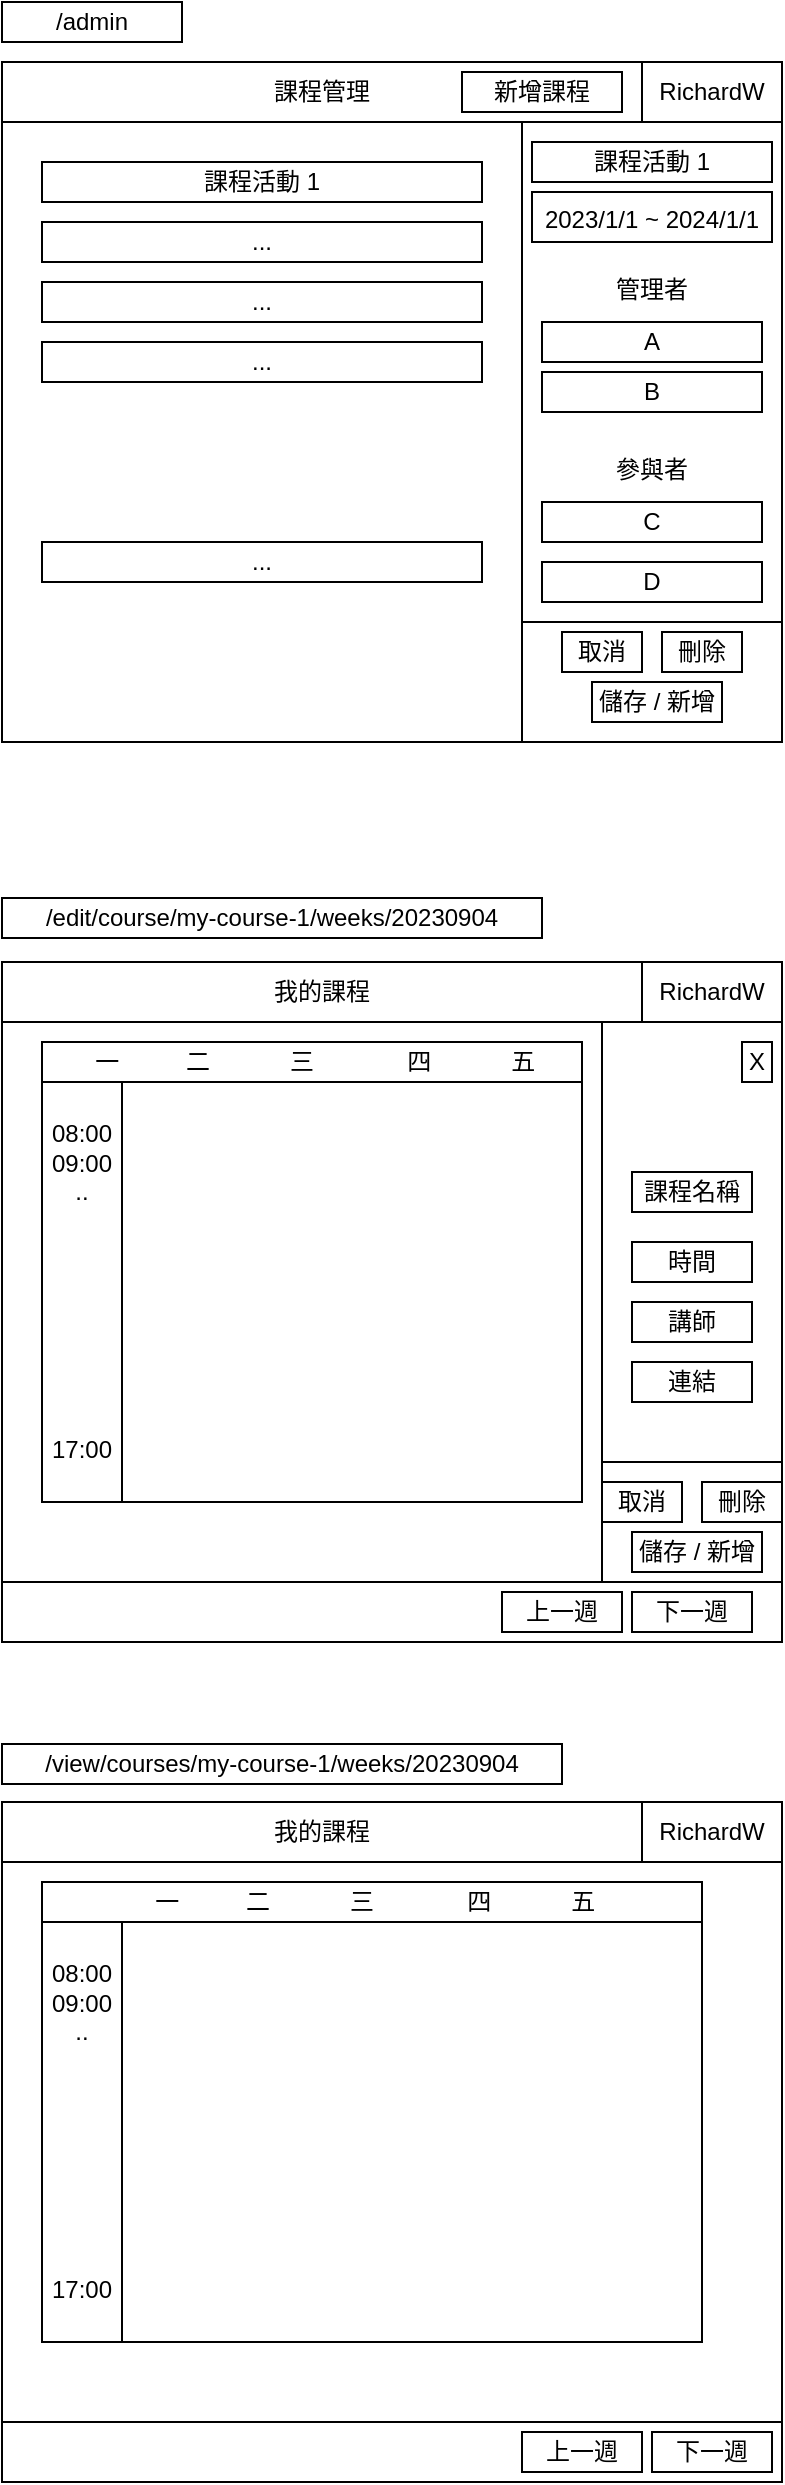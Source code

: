 <mxfile>
    <diagram id="VhWwtlwqrjvGod_Ep1HX" name="wireframe">
        <mxGraphModel dx="1072" dy="649" grid="0" gridSize="10" guides="1" tooltips="1" connect="1" arrows="1" fold="1" page="0" pageScale="1" pageWidth="1100" pageHeight="1200" math="0" shadow="0">
            <root>
                <mxCell id="0"/>
                <mxCell id="1" parent="0"/>
                <mxCell id="iwrUURkHOKJRBUt6us-h-46" value="" style="rounded=0;whiteSpace=wrap;html=1;fillColor=none;" parent="1" vertex="1">
                    <mxGeometry x="190" y="1190" width="390" height="340" as="geometry"/>
                </mxCell>
                <mxCell id="iwrUURkHOKJRBUt6us-h-79" value="" style="rounded=0;whiteSpace=wrap;html=1;fillColor=none;" parent="1" vertex="1">
                    <mxGeometry x="190" y="770" width="390" height="310" as="geometry"/>
                </mxCell>
                <mxCell id="iwrUURkHOKJRBUt6us-h-81" value="我的課程" style="rounded=0;whiteSpace=wrap;html=1;fillColor=none;" parent="1" vertex="1">
                    <mxGeometry x="190" y="770" width="320" height="30" as="geometry"/>
                </mxCell>
                <mxCell id="iwrUURkHOKJRBUt6us-h-74" value="" style="rounded=0;whiteSpace=wrap;html=1;fillColor=none;" parent="1" vertex="1">
                    <mxGeometry x="190" y="1500" width="390" height="30" as="geometry"/>
                </mxCell>
                <mxCell id="iwrUURkHOKJRBUt6us-h-1" value="" style="rounded=0;whiteSpace=wrap;html=1;fillColor=none;" parent="1" vertex="1">
                    <mxGeometry x="190" y="320" width="390" height="340" as="geometry"/>
                </mxCell>
                <mxCell id="iwrUURkHOKJRBUt6us-h-2" value="課程活動 1" style="rounded=0;whiteSpace=wrap;html=1;" parent="1" vertex="1">
                    <mxGeometry x="210" y="370" width="220" height="20" as="geometry"/>
                </mxCell>
                <mxCell id="iwrUURkHOKJRBUt6us-h-10" value="..." style="rounded=0;whiteSpace=wrap;html=1;" parent="1" vertex="1">
                    <mxGeometry x="210" y="400" width="220" height="20" as="geometry"/>
                </mxCell>
                <mxCell id="iwrUURkHOKJRBUt6us-h-13" value="..." style="rounded=0;whiteSpace=wrap;html=1;" parent="1" vertex="1">
                    <mxGeometry x="210" y="430" width="220" height="20" as="geometry"/>
                </mxCell>
                <mxCell id="iwrUURkHOKJRBUt6us-h-19" value="..." style="rounded=0;whiteSpace=wrap;html=1;" parent="1" vertex="1">
                    <mxGeometry x="210" y="460" width="220" height="20" as="geometry"/>
                </mxCell>
                <mxCell id="iwrUURkHOKJRBUt6us-h-22" value="..." style="rounded=0;whiteSpace=wrap;html=1;" parent="1" vertex="1">
                    <mxGeometry x="210" y="560" width="220" height="20" as="geometry"/>
                </mxCell>
                <mxCell id="iwrUURkHOKJRBUt6us-h-28" value="課程管理" style="rounded=0;whiteSpace=wrap;html=1;fillColor=none;" parent="1" vertex="1">
                    <mxGeometry x="190" y="320" width="320" height="30" as="geometry"/>
                </mxCell>
                <mxCell id="iwrUURkHOKJRBUt6us-h-29" value="RichardW" style="rounded=0;whiteSpace=wrap;html=1;fillColor=none;" parent="1" vertex="1">
                    <mxGeometry x="510" y="320" width="70" height="30" as="geometry"/>
                </mxCell>
                <mxCell id="iwrUURkHOKJRBUt6us-h-30" value="" style="rounded=0;whiteSpace=wrap;html=1;fillColor=none;" parent="1" vertex="1">
                    <mxGeometry x="450" y="350" width="130" height="250" as="geometry"/>
                </mxCell>
                <mxCell id="iwrUURkHOKJRBUt6us-h-31" value="課程活動 1" style="rounded=0;whiteSpace=wrap;html=1;" parent="1" vertex="1">
                    <mxGeometry x="455" y="360" width="120" height="20" as="geometry"/>
                </mxCell>
                <mxCell id="iwrUURkHOKJRBUt6us-h-32" value="管理者" style="rounded=0;whiteSpace=wrap;html=1;fillColor=none;verticalAlign=top;strokeColor=none;" parent="1" vertex="1">
                    <mxGeometry x="455" y="420" width="120" height="90" as="geometry"/>
                </mxCell>
                <mxCell id="iwrUURkHOKJRBUt6us-h-35" value="A" style="rounded=0;whiteSpace=wrap;html=1;fillColor=none;" parent="1" vertex="1">
                    <mxGeometry x="460" y="450" width="110" height="20" as="geometry"/>
                </mxCell>
                <mxCell id="iwrUURkHOKJRBUt6us-h-37" value="B" style="rounded=0;whiteSpace=wrap;html=1;fillColor=none;" parent="1" vertex="1">
                    <mxGeometry x="460" y="475" width="110" height="20" as="geometry"/>
                </mxCell>
                <mxCell id="iwrUURkHOKJRBUt6us-h-38" value="參與者" style="rounded=0;whiteSpace=wrap;html=1;fillColor=none;verticalAlign=top;strokeColor=none;" parent="1" vertex="1">
                    <mxGeometry x="455" y="510" width="120" height="90" as="geometry"/>
                </mxCell>
                <mxCell id="iwrUURkHOKJRBUt6us-h-39" value="C" style="rounded=0;whiteSpace=wrap;html=1;fillColor=none;" parent="1" vertex="1">
                    <mxGeometry x="460" y="540" width="110" height="20" as="geometry"/>
                </mxCell>
                <mxCell id="iwrUURkHOKJRBUt6us-h-40" value="D" style="rounded=0;whiteSpace=wrap;html=1;fillColor=none;" parent="1" vertex="1">
                    <mxGeometry x="460" y="570" width="110" height="20" as="geometry"/>
                </mxCell>
                <mxCell id="iwrUURkHOKJRBUt6us-h-41" value="2023/1/1 ~ 2024/1/1" style="rounded=0;whiteSpace=wrap;html=1;fillColor=none;verticalAlign=top;" parent="1" vertex="1">
                    <mxGeometry x="455" y="385" width="120" height="25" as="geometry"/>
                </mxCell>
                <mxCell id="iwrUURkHOKJRBUt6us-h-42" value="新增課程" style="rounded=0;whiteSpace=wrap;html=1;" parent="1" vertex="1">
                    <mxGeometry x="420" y="325" width="80" height="20" as="geometry"/>
                </mxCell>
                <mxCell id="iwrUURkHOKJRBUt6us-h-43" value="" style="rounded=0;whiteSpace=wrap;html=1;fillColor=none;" parent="1" vertex="1">
                    <mxGeometry x="450" y="600" width="130" height="60" as="geometry"/>
                </mxCell>
                <mxCell id="iwrUURkHOKJRBUt6us-h-44" value="儲存 / 新增" style="rounded=0;whiteSpace=wrap;html=1;" parent="1" vertex="1">
                    <mxGeometry x="485" y="630" width="65" height="20" as="geometry"/>
                </mxCell>
                <mxCell id="iwrUURkHOKJRBUt6us-h-45" value="取消" style="rounded=0;whiteSpace=wrap;html=1;" parent="1" vertex="1">
                    <mxGeometry x="470" y="605" width="40" height="20" as="geometry"/>
                </mxCell>
                <mxCell id="iwrUURkHOKJRBUt6us-h-47" value="" style="rounded=0;whiteSpace=wrap;html=1;" parent="1" vertex="1">
                    <mxGeometry x="210" y="1230" width="330" height="230" as="geometry"/>
                </mxCell>
                <mxCell id="iwrUURkHOKJRBUt6us-h-57" value="我的課程" style="rounded=0;whiteSpace=wrap;html=1;fillColor=none;" parent="1" vertex="1">
                    <mxGeometry x="190" y="1190" width="320" height="30" as="geometry"/>
                </mxCell>
                <mxCell id="iwrUURkHOKJRBUt6us-h-58" value="RichardW" style="rounded=0;whiteSpace=wrap;html=1;fillColor=none;" parent="1" vertex="1">
                    <mxGeometry x="510" y="1190" width="70" height="30" as="geometry"/>
                </mxCell>
                <mxCell id="iwrUURkHOKJRBUt6us-h-72" value="上一週" style="rounded=0;whiteSpace=wrap;html=1;" parent="1" vertex="1">
                    <mxGeometry x="450" y="1505" width="60" height="20" as="geometry"/>
                </mxCell>
                <mxCell id="iwrUURkHOKJRBUt6us-h-73" value="下一週" style="rounded=0;whiteSpace=wrap;html=1;" parent="1" vertex="1">
                    <mxGeometry x="515" y="1505" width="60" height="20" as="geometry"/>
                </mxCell>
                <mxCell id="iwrUURkHOKJRBUt6us-h-75" value="&amp;nbsp;一&amp;nbsp; &amp;nbsp; &amp;nbsp; &amp;nbsp; &amp;nbsp; 二&amp;nbsp; &amp;nbsp; &amp;nbsp; &amp;nbsp; &amp;nbsp; &amp;nbsp; 三&amp;nbsp; &amp;nbsp; &amp;nbsp; &amp;nbsp; &amp;nbsp; &amp;nbsp; &amp;nbsp; 四&amp;nbsp; &amp;nbsp; &amp;nbsp; &amp;nbsp; &amp;nbsp; &amp;nbsp; 五" style="rounded=0;whiteSpace=wrap;html=1;" parent="1" vertex="1">
                    <mxGeometry x="210" y="1230" width="330" height="20" as="geometry"/>
                </mxCell>
                <mxCell id="iwrUURkHOKJRBUt6us-h-76" value="08:00&lt;br&gt;09:00&lt;br&gt;..&lt;br&gt;&lt;br&gt;&lt;br&gt;&lt;br&gt;&lt;br&gt;&lt;br&gt;&lt;br&gt;&lt;br&gt;&lt;br&gt;17:00" style="rounded=0;whiteSpace=wrap;html=1;" parent="1" vertex="1">
                    <mxGeometry x="210" y="1250" width="40" height="210" as="geometry"/>
                </mxCell>
                <mxCell id="iwrUURkHOKJRBUt6us-h-78" value="" style="rounded=0;whiteSpace=wrap;html=1;fillColor=none;" parent="1" vertex="1">
                    <mxGeometry x="190" y="1080" width="390" height="30" as="geometry"/>
                </mxCell>
                <mxCell id="iwrUURkHOKJRBUt6us-h-80" value="" style="rounded=0;whiteSpace=wrap;html=1;" parent="1" vertex="1">
                    <mxGeometry x="210" y="810" width="270" height="230" as="geometry"/>
                </mxCell>
                <mxCell id="iwrUURkHOKJRBUt6us-h-82" value="RichardW" style="rounded=0;whiteSpace=wrap;html=1;fillColor=none;" parent="1" vertex="1">
                    <mxGeometry x="510" y="770" width="70" height="30" as="geometry"/>
                </mxCell>
                <mxCell id="iwrUURkHOKJRBUt6us-h-83" value="上一週" style="rounded=0;whiteSpace=wrap;html=1;" parent="1" vertex="1">
                    <mxGeometry x="440" y="1085" width="60" height="20" as="geometry"/>
                </mxCell>
                <mxCell id="iwrUURkHOKJRBUt6us-h-84" value="下一週" style="rounded=0;whiteSpace=wrap;html=1;" parent="1" vertex="1">
                    <mxGeometry x="505" y="1085" width="60" height="20" as="geometry"/>
                </mxCell>
                <mxCell id="iwrUURkHOKJRBUt6us-h-85" value="&amp;nbsp;一&amp;nbsp; &amp;nbsp; &amp;nbsp; &amp;nbsp; &amp;nbsp; 二&amp;nbsp; &amp;nbsp; &amp;nbsp; &amp;nbsp; &amp;nbsp; &amp;nbsp; 三&amp;nbsp; &amp;nbsp; &amp;nbsp; &amp;nbsp; &amp;nbsp; &amp;nbsp; &amp;nbsp; 四&amp;nbsp; &amp;nbsp; &amp;nbsp; &amp;nbsp; &amp;nbsp; &amp;nbsp; 五" style="rounded=0;whiteSpace=wrap;html=1;" parent="1" vertex="1">
                    <mxGeometry x="210" y="810" width="270" height="20" as="geometry"/>
                </mxCell>
                <mxCell id="iwrUURkHOKJRBUt6us-h-86" value="08:00&lt;br&gt;09:00&lt;br&gt;..&lt;br&gt;&lt;br&gt;&lt;br&gt;&lt;br&gt;&lt;br&gt;&lt;br&gt;&lt;br&gt;&lt;br&gt;&lt;br&gt;17:00" style="rounded=0;whiteSpace=wrap;html=1;" parent="1" vertex="1">
                    <mxGeometry x="210" y="830" width="40" height="210" as="geometry"/>
                </mxCell>
                <mxCell id="iwrUURkHOKJRBUt6us-h-87" value="" style="rounded=0;whiteSpace=wrap;html=1;" parent="1" vertex="1">
                    <mxGeometry x="490" y="800" width="90" height="250" as="geometry"/>
                </mxCell>
                <mxCell id="iwrUURkHOKJRBUt6us-h-88" value="課程名稱" style="rounded=0;whiteSpace=wrap;html=1;" parent="1" vertex="1">
                    <mxGeometry x="505" y="875" width="60" height="20" as="geometry"/>
                </mxCell>
                <mxCell id="iwrUURkHOKJRBUt6us-h-89" value="時間" style="rounded=0;whiteSpace=wrap;html=1;" parent="1" vertex="1">
                    <mxGeometry x="505" y="910" width="60" height="20" as="geometry"/>
                </mxCell>
                <mxCell id="iwrUURkHOKJRBUt6us-h-90" value="講師" style="rounded=0;whiteSpace=wrap;html=1;" parent="1" vertex="1">
                    <mxGeometry x="505" y="940" width="60" height="20" as="geometry"/>
                </mxCell>
                <mxCell id="iwrUURkHOKJRBUt6us-h-92" value="連結" style="rounded=0;whiteSpace=wrap;html=1;" parent="1" vertex="1">
                    <mxGeometry x="505" y="970" width="60" height="20" as="geometry"/>
                </mxCell>
                <mxCell id="iwrUURkHOKJRBUt6us-h-93" value="X" style="rounded=0;whiteSpace=wrap;html=1;" parent="1" vertex="1">
                    <mxGeometry x="560" y="810" width="15" height="20" as="geometry"/>
                </mxCell>
                <mxCell id="iwrUURkHOKJRBUt6us-h-94" value="/admin" style="rounded=0;whiteSpace=wrap;html=1;" parent="1" vertex="1">
                    <mxGeometry x="190" y="290" width="90" height="20" as="geometry"/>
                </mxCell>
                <mxCell id="iwrUURkHOKJRBUt6us-h-95" value="/edit/course/my-course-1/weeks/20230904" style="rounded=0;whiteSpace=wrap;html=1;" parent="1" vertex="1">
                    <mxGeometry x="190" y="738" width="270" height="20" as="geometry"/>
                </mxCell>
                <mxCell id="iwrUURkHOKJRBUt6us-h-96" value="/view/courses/my-course-1/weeks/20230904" style="rounded=0;whiteSpace=wrap;html=1;" parent="1" vertex="1">
                    <mxGeometry x="190" y="1161" width="280" height="20" as="geometry"/>
                </mxCell>
                <mxCell id="iwrUURkHOKJRBUt6us-h-98" value="刪除" style="rounded=0;whiteSpace=wrap;html=1;" parent="1" vertex="1">
                    <mxGeometry x="520" y="605" width="40" height="20" as="geometry"/>
                </mxCell>
                <mxCell id="iwrUURkHOKJRBUt6us-h-100" value="" style="rounded=0;whiteSpace=wrap;html=1;" parent="1" vertex="1">
                    <mxGeometry x="490" y="1020" width="90" height="60" as="geometry"/>
                </mxCell>
                <mxCell id="iwrUURkHOKJRBUt6us-h-101" value="儲存 / 新增" style="rounded=0;whiteSpace=wrap;html=1;" parent="1" vertex="1">
                    <mxGeometry x="505" y="1055" width="65" height="20" as="geometry"/>
                </mxCell>
                <mxCell id="iwrUURkHOKJRBUt6us-h-102" value="取消" style="rounded=0;whiteSpace=wrap;html=1;" parent="1" vertex="1">
                    <mxGeometry x="490" y="1030" width="40" height="20" as="geometry"/>
                </mxCell>
                <mxCell id="iwrUURkHOKJRBUt6us-h-103" value="刪除" style="rounded=0;whiteSpace=wrap;html=1;" parent="1" vertex="1">
                    <mxGeometry x="540" y="1030" width="40" height="20" as="geometry"/>
                </mxCell>
            </root>
        </mxGraphModel>
    </diagram>
    <diagram id="iztttTF1xbX3WfVwwZqR" name="either">
        <mxGraphModel dx="1225" dy="697" grid="0" gridSize="10" guides="1" tooltips="1" connect="1" arrows="1" fold="1" page="0" pageScale="1" pageWidth="850" pageHeight="1100" math="0" shadow="0">
            <root>
                <mxCell id="0"/>
                <mxCell id="1" parent="0"/>
                <mxCell id="or0kyJyvzUHvuAnAvBDq-84" style="edgeStyle=orthogonalEdgeStyle;html=1;fontSize=24;fontColor=#FF3333;" parent="1" source="or0kyJyvzUHvuAnAvBDq-68" target="or0kyJyvzUHvuAnAvBDq-76" edge="1">
                    <mxGeometry relative="1" as="geometry"/>
                </mxCell>
                <mxCell id="or0kyJyvzUHvuAnAvBDq-68" value="" style="rounded=0;whiteSpace=wrap;html=1;fillColor=#f5f5f5;fontColor=#333333;strokeColor=#666666;" parent="1" vertex="1">
                    <mxGeometry x="440" y="450" width="190" height="130" as="geometry"/>
                </mxCell>
                <mxCell id="or0kyJyvzUHvuAnAvBDq-69" value="" style="rounded=0;whiteSpace=wrap;html=1;fillColor=#d5e8d4;strokeColor=#82b366;" parent="1" vertex="1">
                    <mxGeometry x="520" y="460" width="100" height="110" as="geometry"/>
                </mxCell>
                <mxCell id="or0kyJyvzUHvuAnAvBDq-70" value="" style="rounded=0;whiteSpace=wrap;html=1;fillColor=#f5f5f5;strokeColor=#666666;fontColor=#333333;" parent="1" vertex="1">
                    <mxGeometry x="530" y="470" width="82" height="93" as="geometry"/>
                </mxCell>
                <mxCell id="or0kyJyvzUHvuAnAvBDq-71" value="Either" style="rounded=0;whiteSpace=wrap;html=1;fillColor=none;strokeColor=none;" parent="1" vertex="1">
                    <mxGeometry x="450" y="450" width="30" height="20" as="geometry"/>
                </mxCell>
                <mxCell id="or0kyJyvzUHvuAnAvBDq-72" value="Error1" style="rounded=0;whiteSpace=wrap;html=1;fillColor=#f8cecc;strokeColor=#b85450;" parent="1" vertex="1">
                    <mxGeometry x="455" y="520" width="50" height="20" as="geometry"/>
                </mxCell>
                <mxCell id="or0kyJyvzUHvuAnAvBDq-73" value="Either" style="rounded=0;whiteSpace=wrap;html=1;fillColor=none;strokeColor=none;" parent="1" vertex="1">
                    <mxGeometry x="538" y="470" width="30" height="20" as="geometry"/>
                </mxCell>
                <mxCell id="or0kyJyvzUHvuAnAvBDq-74" value="Error2" style="rounded=0;whiteSpace=wrap;html=1;fillColor=#f8cecc;strokeColor=#b85450;" parent="1" vertex="1">
                    <mxGeometry x="545" y="530" width="50" height="20" as="geometry"/>
                </mxCell>
                <mxCell id="or0kyJyvzUHvuAnAvBDq-75" value="Output2" style="rounded=0;whiteSpace=wrap;html=1;fillColor=#d5e8d4;strokeColor=#82b366;" parent="1" vertex="1">
                    <mxGeometry x="545" y="493" width="50" height="20" as="geometry"/>
                </mxCell>
                <mxCell id="or0kyJyvzUHvuAnAvBDq-76" value="" style="rounded=0;whiteSpace=wrap;html=1;fillColor=#f5f5f5;fontColor=#333333;strokeColor=#666666;" parent="1" vertex="1">
                    <mxGeometry x="706" y="450" width="151" height="130" as="geometry"/>
                </mxCell>
                <mxCell id="or0kyJyvzUHvuAnAvBDq-79" value="Either" style="rounded=0;whiteSpace=wrap;html=1;fillColor=none;strokeColor=none;" parent="1" vertex="1">
                    <mxGeometry x="716" y="450" width="30" height="20" as="geometry"/>
                </mxCell>
                <mxCell id="or0kyJyvzUHvuAnAvBDq-80" value="Error1 or Error2" style="rounded=0;whiteSpace=wrap;html=1;fillColor=#f8cecc;strokeColor=#b85450;" parent="1" vertex="1">
                    <mxGeometry x="734" y="530" width="102" height="20" as="geometry"/>
                </mxCell>
                <mxCell id="or0kyJyvzUHvuAnAvBDq-83" value="Output2" style="rounded=0;whiteSpace=wrap;html=1;fillColor=#d5e8d4;strokeColor=#82b366;" parent="1" vertex="1">
                    <mxGeometry x="753" y="482" width="50" height="20" as="geometry"/>
                </mxCell>
                <mxCell id="or0kyJyvzUHvuAnAvBDq-53" value="" style="rounded=0;whiteSpace=wrap;html=1;fillColor=#f5f5f5;fontColor=#333333;strokeColor=#666666;" parent="1" vertex="1">
                    <mxGeometry x="440" y="450" width="190" height="130" as="geometry"/>
                </mxCell>
                <mxCell id="or0kyJyvzUHvuAnAvBDq-59" value="" style="rounded=0;whiteSpace=wrap;html=1;fillColor=#d5e8d4;strokeColor=#82b366;" parent="1" vertex="1">
                    <mxGeometry x="520" y="460" width="100" height="110" as="geometry"/>
                </mxCell>
                <mxCell id="or0kyJyvzUHvuAnAvBDq-65" value="" style="rounded=0;whiteSpace=wrap;html=1;fillColor=#f5f5f5;strokeColor=#666666;fontColor=#333333;" parent="1" vertex="1">
                    <mxGeometry x="530" y="470" width="82" height="93" as="geometry"/>
                </mxCell>
                <mxCell id="or0kyJyvzUHvuAnAvBDq-43" value="" style="rounded=0;whiteSpace=wrap;html=1;fillColor=#f5f5f5;fontColor=#333333;strokeColor=#666666;" parent="1" vertex="1">
                    <mxGeometry x="440" y="180" width="160" height="70" as="geometry"/>
                </mxCell>
                <mxCell id="or0kyJyvzUHvuAnAvBDq-1" value="" style="rounded=1;whiteSpace=wrap;html=1;fillColor=#f5f5f5;fontColor=#333333;strokeColor=#666666;" parent="1" vertex="1">
                    <mxGeometry x="180" y="180" width="140" height="70" as="geometry"/>
                </mxCell>
                <mxCell id="or0kyJyvzUHvuAnAvBDq-2" value="Either" style="rounded=0;whiteSpace=wrap;html=1;fillColor=none;strokeColor=none;" parent="1" vertex="1">
                    <mxGeometry x="190" y="180" width="30" height="20" as="geometry"/>
                </mxCell>
                <mxCell id="or0kyJyvzUHvuAnAvBDq-3" value="Error1" style="rounded=0;whiteSpace=wrap;html=1;fillColor=#f8cecc;strokeColor=#b85450;" parent="1" vertex="1">
                    <mxGeometry x="245" y="220" width="40" height="20" as="geometry"/>
                </mxCell>
                <mxCell id="or0kyJyvzUHvuAnAvBDq-4" value="Output1" style="rounded=0;whiteSpace=wrap;html=1;fillColor=#d5e8d4;strokeColor=#82b366;" parent="1" vertex="1">
                    <mxGeometry x="240" y="190" width="50" height="20" as="geometry"/>
                </mxCell>
                <mxCell id="or0kyJyvzUHvuAnAvBDq-22" value="Either" style="rounded=0;whiteSpace=wrap;html=1;fillColor=none;strokeColor=none;" parent="1" vertex="1">
                    <mxGeometry x="450" y="180" width="30" height="20" as="geometry"/>
                </mxCell>
                <mxCell id="or0kyJyvzUHvuAnAvBDq-24" value="Output2" style="rounded=0;whiteSpace=wrap;html=1;fillColor=#d5e8d4;strokeColor=#82b366;" parent="1" vertex="1">
                    <mxGeometry x="520" y="190" width="50" height="20" as="geometry"/>
                </mxCell>
                <mxCell id="or0kyJyvzUHvuAnAvBDq-25" style="edgeStyle=orthogonalEdgeStyle;html=1;" parent="1" source="or0kyJyvzUHvuAnAvBDq-4" target="or0kyJyvzUHvuAnAvBDq-21" edge="1">
                    <mxGeometry relative="1" as="geometry">
                        <mxPoint x="270" y="200" as="sourcePoint"/>
                        <Array as="points">
                            <mxPoint x="420" y="200"/>
                            <mxPoint x="420" y="200"/>
                        </Array>
                    </mxGeometry>
                </mxCell>
                <mxCell id="or0kyJyvzUHvuAnAvBDq-26" value="callback" style="rounded=1;whiteSpace=wrap;html=1;fillColor=#fff2cc;strokeColor=#d6b656;" parent="1" vertex="1">
                    <mxGeometry x="340" y="190" width="80" height="20" as="geometry"/>
                </mxCell>
                <mxCell id="or0kyJyvzUHvuAnAvBDq-28" value="Error1 or Error2" style="rounded=0;whiteSpace=wrap;html=1;fillColor=#f8cecc;strokeColor=#b85450;" parent="1" vertex="1">
                    <mxGeometry x="461" y="220" width="109" height="20" as="geometry"/>
                </mxCell>
                <mxCell id="or0kyJyvzUHvuAnAvBDq-29" value="" style="rounded=0;whiteSpace=wrap;html=1;fillColor=#f5f5f5;fontColor=#333333;strokeColor=#666666;" parent="1" vertex="1">
                    <mxGeometry x="180" y="340" width="140" height="70" as="geometry"/>
                </mxCell>
                <mxCell id="or0kyJyvzUHvuAnAvBDq-31" value="Either" style="rounded=0;whiteSpace=wrap;html=1;fillColor=none;strokeColor=none;" parent="1" vertex="1">
                    <mxGeometry x="190" y="340" width="30" height="20" as="geometry"/>
                </mxCell>
                <mxCell id="or0kyJyvzUHvuAnAvBDq-32" value="Error1" style="rounded=0;whiteSpace=wrap;html=1;fillColor=#f8cecc;strokeColor=#b85450;" parent="1" vertex="1">
                    <mxGeometry x="245" y="380" width="40" height="20" as="geometry"/>
                </mxCell>
                <mxCell id="or0kyJyvzUHvuAnAvBDq-33" value="Output1" style="rounded=0;whiteSpace=wrap;html=1;fillColor=#d5e8d4;strokeColor=#82b366;" parent="1" vertex="1">
                    <mxGeometry x="240" y="350" width="50" height="20" as="geometry"/>
                </mxCell>
                <mxCell id="or0kyJyvzUHvuAnAvBDq-34" value="" style="rounded=0;whiteSpace=wrap;html=1;fillColor=#f5f5f5;fontColor=#333333;strokeColor=#666666;" parent="1" vertex="1">
                    <mxGeometry x="440" y="340" width="190" height="70" as="geometry"/>
                </mxCell>
                <mxCell id="or0kyJyvzUHvuAnAvBDq-36" value="Either" style="rounded=0;whiteSpace=wrap;html=1;fillColor=none;strokeColor=none;" parent="1" vertex="1">
                    <mxGeometry x="450" y="340" width="30" height="20" as="geometry"/>
                </mxCell>
                <mxCell id="or0kyJyvzUHvuAnAvBDq-37" value="Error1" style="rounded=0;whiteSpace=wrap;html=1;fillColor=#f8cecc;strokeColor=#b85450;" parent="1" vertex="1">
                    <mxGeometry x="520" y="380" width="50" height="20" as="geometry"/>
                </mxCell>
                <mxCell id="or0kyJyvzUHvuAnAvBDq-39" style="edgeStyle=orthogonalEdgeStyle;html=1;" parent="1" source="or0kyJyvzUHvuAnAvBDq-32" target="or0kyJyvzUHvuAnAvBDq-37" edge="1">
                    <mxGeometry relative="1" as="geometry">
                        <mxPoint x="270" y="390" as="sourcePoint"/>
                        <mxPoint x="400.029" y="450" as="targetPoint"/>
                        <Array as="points">
                            <mxPoint x="430" y="390"/>
                            <mxPoint x="430" y="390"/>
                        </Array>
                    </mxGeometry>
                </mxCell>
                <mxCell id="or0kyJyvzUHvuAnAvBDq-40" style="edgeStyle=orthogonalEdgeStyle;html=1;" parent="1" source="or0kyJyvzUHvuAnAvBDq-33" target="or0kyJyvzUHvuAnAvBDq-46" edge="1">
                    <mxGeometry relative="1" as="geometry">
                        <mxPoint x="270" y="360" as="sourcePoint"/>
                        <Array as="points"/>
                        <mxPoint x="460" y="360" as="targetPoint"/>
                    </mxGeometry>
                </mxCell>
                <mxCell id="or0kyJyvzUHvuAnAvBDq-41" value="callback" style="rounded=1;whiteSpace=wrap;html=1;fillColor=#fff2cc;strokeColor=#d6b656;" parent="1" vertex="1">
                    <mxGeometry x="340" y="350" width="80" height="20" as="geometry"/>
                </mxCell>
                <mxCell id="or0kyJyvzUHvuAnAvBDq-46" value="Output2" style="rounded=0;whiteSpace=wrap;html=1;fillColor=#d5e8d4;strokeColor=#82b366;" parent="1" vertex="1">
                    <mxGeometry x="520" y="350" width="50" height="20" as="geometry"/>
                </mxCell>
                <mxCell id="or0kyJyvzUHvuAnAvBDq-49" value="" style="rounded=0;whiteSpace=wrap;html=1;fillColor=#f5f5f5;fontColor=#333333;strokeColor=#666666;" parent="1" vertex="1">
                    <mxGeometry x="180" y="480" width="140" height="70" as="geometry"/>
                </mxCell>
                <mxCell id="or0kyJyvzUHvuAnAvBDq-50" value="Either" style="rounded=0;whiteSpace=wrap;html=1;fillColor=none;strokeColor=none;" parent="1" vertex="1">
                    <mxGeometry x="190" y="480" width="30" height="20" as="geometry"/>
                </mxCell>
                <mxCell id="or0kyJyvzUHvuAnAvBDq-51" value="Error1" style="rounded=0;whiteSpace=wrap;html=1;fillColor=#f8cecc;strokeColor=#b85450;" parent="1" vertex="1">
                    <mxGeometry x="245" y="520" width="40" height="20" as="geometry"/>
                </mxCell>
                <mxCell id="or0kyJyvzUHvuAnAvBDq-52" value="Output1" style="rounded=0;whiteSpace=wrap;html=1;fillColor=#d5e8d4;strokeColor=#82b366;" parent="1" vertex="1">
                    <mxGeometry x="240" y="490" width="50" height="20" as="geometry"/>
                </mxCell>
                <mxCell id="or0kyJyvzUHvuAnAvBDq-54" value="Either" style="rounded=0;whiteSpace=wrap;html=1;fillColor=none;strokeColor=none;" parent="1" vertex="1">
                    <mxGeometry x="450" y="450" width="30" height="20" as="geometry"/>
                </mxCell>
                <mxCell id="or0kyJyvzUHvuAnAvBDq-55" value="Error1" style="rounded=0;whiteSpace=wrap;html=1;fillColor=#f8cecc;strokeColor=#b85450;" parent="1" vertex="1">
                    <mxGeometry x="455" y="520" width="50" height="20" as="geometry"/>
                </mxCell>
                <mxCell id="or0kyJyvzUHvuAnAvBDq-56" style="edgeStyle=orthogonalEdgeStyle;html=1;" parent="1" source="or0kyJyvzUHvuAnAvBDq-51" target="or0kyJyvzUHvuAnAvBDq-55" edge="1">
                    <mxGeometry relative="1" as="geometry">
                        <mxPoint x="270" y="530" as="sourcePoint"/>
                        <mxPoint x="400.029" y="590" as="targetPoint"/>
                        <Array as="points">
                            <mxPoint x="430" y="530"/>
                            <mxPoint x="430" y="530"/>
                        </Array>
                    </mxGeometry>
                </mxCell>
                <mxCell id="or0kyJyvzUHvuAnAvBDq-57" style="edgeStyle=orthogonalEdgeStyle;html=1;" parent="1" source="or0kyJyvzUHvuAnAvBDq-52" target="or0kyJyvzUHvuAnAvBDq-59" edge="1">
                    <mxGeometry relative="1" as="geometry">
                        <mxPoint x="270" y="500" as="sourcePoint"/>
                        <Array as="points">
                            <mxPoint x="460" y="500"/>
                            <mxPoint x="460" y="500"/>
                        </Array>
                        <mxPoint x="460" y="500" as="targetPoint"/>
                    </mxGeometry>
                </mxCell>
                <mxCell id="or0kyJyvzUHvuAnAvBDq-58" value="callback" style="rounded=1;whiteSpace=wrap;html=1;fillColor=#fff2cc;strokeColor=#d6b656;" parent="1" vertex="1">
                    <mxGeometry x="340" y="490" width="80" height="20" as="geometry"/>
                </mxCell>
                <mxCell id="or0kyJyvzUHvuAnAvBDq-60" value="Either" style="rounded=0;whiteSpace=wrap;html=1;fillColor=none;strokeColor=none;" parent="1" vertex="1">
                    <mxGeometry x="538" y="470" width="30" height="20" as="geometry"/>
                </mxCell>
                <mxCell id="or0kyJyvzUHvuAnAvBDq-61" value="Output2" style="rounded=0;whiteSpace=wrap;html=1;fillColor=#d5e8d4;strokeColor=#82b366;" parent="1" vertex="1">
                    <mxGeometry x="1237" y="756" width="50" height="20" as="geometry"/>
                </mxCell>
                <mxCell id="or0kyJyvzUHvuAnAvBDq-62" value="Error2" style="rounded=0;whiteSpace=wrap;html=1;fillColor=#f8cecc;strokeColor=#b85450;" parent="1" vertex="1">
                    <mxGeometry x="545" y="530" width="50" height="20" as="geometry"/>
                </mxCell>
                <mxCell id="or0kyJyvzUHvuAnAvBDq-66" value="Output2" style="rounded=0;whiteSpace=wrap;html=1;fillColor=#d5e8d4;strokeColor=#82b366;" parent="1" vertex="1">
                    <mxGeometry x="545" y="493" width="50" height="20" as="geometry"/>
                </mxCell>
                <mxCell id="or0kyJyvzUHvuAnAvBDq-86" value="" style="rounded=0;whiteSpace=wrap;html=1;fillColor=none;dashed=1;" parent="1" vertex="1">
                    <mxGeometry x="469" y="211" width="41" height="49" as="geometry"/>
                </mxCell>
                <mxCell id="or0kyJyvzUHvuAnAvBDq-21" value="" style="rounded=0;whiteSpace=wrap;html=1;fillColor=none;dashed=1;" parent="1" vertex="1">
                    <mxGeometry x="516" y="170" width="64" height="90" as="geometry"/>
                </mxCell>
                <mxCell id="or0kyJyvzUHvuAnAvBDq-99" style="edgeStyle=orthogonalEdgeStyle;html=1;fontSize=24;fontColor=#FF3333;" parent="1" source="or0kyJyvzUHvuAnAvBDq-91" target="or0kyJyvzUHvuAnAvBDq-97" edge="1">
                    <mxGeometry relative="1" as="geometry"/>
                </mxCell>
                <mxCell id="or0kyJyvzUHvuAnAvBDq-91" value="" style="rounded=0;whiteSpace=wrap;html=1;fillColor=#f5f5f5;fontColor=#333333;strokeColor=#666666;" parent="1" vertex="1">
                    <mxGeometry x="180" y="660" width="151" height="130" as="geometry"/>
                </mxCell>
                <mxCell id="or0kyJyvzUHvuAnAvBDq-92" value="Either" style="rounded=0;whiteSpace=wrap;html=1;fillColor=none;strokeColor=none;" parent="1" vertex="1">
                    <mxGeometry x="190" y="660" width="30" height="20" as="geometry"/>
                </mxCell>
                <mxCell id="or0kyJyvzUHvuAnAvBDq-93" value="Error1 or Error2" style="rounded=0;whiteSpace=wrap;html=1;fillColor=#f8cecc;strokeColor=#b85450;" parent="1" vertex="1">
                    <mxGeometry x="208" y="740" width="102" height="20" as="geometry"/>
                </mxCell>
                <mxCell id="or0kyJyvzUHvuAnAvBDq-94" value="Output2" style="rounded=0;whiteSpace=wrap;html=1;fillColor=#d5e8d4;strokeColor=#82b366;" parent="1" vertex="1">
                    <mxGeometry x="227" y="692" width="50" height="20" as="geometry"/>
                </mxCell>
                <mxCell id="or0kyJyvzUHvuAnAvBDq-97" value="Output2 or Error1 or Error2" style="rounded=0;whiteSpace=wrap;html=1;fillColor=#f5f5f5;strokeColor=#666666;fontColor=#333333;" parent="1" vertex="1">
                    <mxGeometry x="408" y="691.5" width="176" height="67" as="geometry"/>
                </mxCell>
                <mxCell id="or0kyJyvzUHvuAnAvBDq-18" style="edgeStyle=orthogonalEdgeStyle;html=1;" parent="1" source="or0kyJyvzUHvuAnAvBDq-3" target="or0kyJyvzUHvuAnAvBDq-86" edge="1">
                    <mxGeometry relative="1" as="geometry">
                        <mxPoint x="270" y="230" as="sourcePoint"/>
                        <mxPoint x="460" y="230" as="targetPoint"/>
                        <Array as="points">
                            <mxPoint x="411" y="230"/>
                            <mxPoint x="411" y="230"/>
                        </Array>
                    </mxGeometry>
                </mxCell>
            </root>
        </mxGraphModel>
    </diagram>
    <diagram id="kl8Awi56yDmTBAIEzLKY" name="xhr">
        <mxGraphModel dx="2286" dy="820" grid="1" gridSize="10" guides="1" tooltips="1" connect="1" arrows="1" fold="1" page="1" pageScale="1" pageWidth="850" pageHeight="1100" math="0" shadow="0">
            <root>
                <mxCell id="0"/>
                <mxCell id="1" parent="0"/>
                <mxCell id="QuSsolzXCfjlpCdR-gjE-95" value="&lt;b&gt;Next.js Client Component&amp;nbsp; @ Browser&lt;/b&gt;" style="rounded=1;whiteSpace=wrap;html=1;sketch=1;fillStyle=solid;fillColor=none;verticalAlign=top;" vertex="1" parent="1">
                    <mxGeometry x="-70" y="120" width="1050" height="285.63" as="geometry"/>
                </mxCell>
                <mxCell id="QuSsolzXCfjlpCdR-gjE-57" value="&lt;b&gt;Next.js API @ Server&lt;/b&gt;" style="rounded=1;whiteSpace=wrap;html=1;sketch=1;fillStyle=solid;fillColor=none;verticalAlign=top;" vertex="1" parent="1">
                    <mxGeometry x="400" y="430" width="400" height="180" as="geometry"/>
                </mxCell>
                <mxCell id="QuSsolzXCfjlpCdR-gjE-105" value="query&lt;br&gt;error" style="shape=cube;whiteSpace=wrap;html=1;boundedLbl=1;backgroundOutline=1;darkOpacity=0.05;darkOpacity2=0.1;sketch=1;fillStyle=solid;fillColor=#f8cecc;strokeColor=#b85450;size=10;" vertex="1" parent="1">
                    <mxGeometry x="719.38" y="579.35" width="60" height="50" as="geometry"/>
                </mxCell>
                <mxCell id="QuSsolzXCfjlpCdR-gjE-85" style="edgeStyle=orthogonalEdgeStyle;html=1;" edge="1" parent="1" source="QuSsolzXCfjlpCdR-gjE-81" target="QuSsolzXCfjlpCdR-gjE-83">
                    <mxGeometry relative="1" as="geometry">
                        <Array as="points">
                            <mxPoint x="645" y="580"/>
                            <mxPoint x="603" y="580"/>
                        </Array>
                    </mxGeometry>
                </mxCell>
                <mxCell id="QuSsolzXCfjlpCdR-gjE-81" value="request&lt;br&gt;error" style="shape=cube;whiteSpace=wrap;html=1;boundedLbl=1;backgroundOutline=1;darkOpacity=0.05;darkOpacity2=0.1;sketch=1;fillStyle=solid;fillColor=#f8cecc;strokeColor=#b85450;size=10;" vertex="1" parent="1">
                    <mxGeometry x="615" y="516.87" width="60" height="50" as="geometry"/>
                </mxCell>
                <mxCell id="QuSsolzXCfjlpCdR-gjE-32" style="edgeStyle=orthogonalEdgeStyle;html=1;" edge="1" parent="1" source="QuSsolzXCfjlpCdR-gjE-7" target="QuSsolzXCfjlpCdR-gjE-6">
                    <mxGeometry relative="1" as="geometry"/>
                </mxCell>
                <mxCell id="QuSsolzXCfjlpCdR-gjE-7" value="event" style="shape=cube;whiteSpace=wrap;html=1;boundedLbl=1;backgroundOutline=1;darkOpacity=0.05;darkOpacity2=0.1;sketch=1;fillStyle=solid;fillColor=#fff2cc;strokeColor=#d6b656;size=10;" vertex="1" parent="1">
                    <mxGeometry x="-60" y="340" width="60" height="50" as="geometry"/>
                </mxCell>
                <mxCell id="QuSsolzXCfjlpCdR-gjE-2" value="function&lt;br&gt;A" style="shape=cylinder3;whiteSpace=wrap;html=1;boundedLbl=1;backgroundOutline=1;size=15;sketch=1;curveFitting=1;jiggle=2;fillColor=#dae8fc;strokeColor=#6c8ebf;fillStyle=solid;" vertex="1" parent="1">
                    <mxGeometry x="350" y="150" width="70" height="90" as="geometry"/>
                </mxCell>
                <mxCell id="QuSsolzXCfjlpCdR-gjE-4" value="" style="endArrow=none;html=1;" edge="1" parent="1">
                    <mxGeometry width="50" height="50" relative="1" as="geometry">
                        <mxPoint x="440" y="190" as="sourcePoint"/>
                        <mxPoint x="900" y="320" as="targetPoint"/>
                    </mxGeometry>
                </mxCell>
                <mxCell id="QuSsolzXCfjlpCdR-gjE-5" value="" style="endArrow=none;html=1;" edge="1" parent="1">
                    <mxGeometry width="50" height="50" relative="1" as="geometry">
                        <mxPoint x="330" y="190" as="sourcePoint"/>
                        <mxPoint x="-10" y="320" as="targetPoint"/>
                    </mxGeometry>
                </mxCell>
                <mxCell id="QuSsolzXCfjlpCdR-gjE-33" style="edgeStyle=orthogonalEdgeStyle;html=1;" edge="1" parent="1" source="QuSsolzXCfjlpCdR-gjE-6" target="QuSsolzXCfjlpCdR-gjE-8">
                    <mxGeometry relative="1" as="geometry"/>
                </mxCell>
                <mxCell id="QuSsolzXCfjlpCdR-gjE-6" value="" style="shape=cylinder3;whiteSpace=wrap;html=1;boundedLbl=1;backgroundOutline=1;size=8.457;sketch=1;curveFitting=1;jiggle=2;fillColor=#dae8fc;strokeColor=#6c8ebf;fillStyle=solid;rotation=90;" vertex="1" parent="1">
                    <mxGeometry x="40.63" y="324.38" width="35" height="81.25" as="geometry"/>
                </mxCell>
                <mxCell id="QuSsolzXCfjlpCdR-gjE-19" style="edgeStyle=none;html=1;" edge="1" parent="1" source="QuSsolzXCfjlpCdR-gjE-8" target="QuSsolzXCfjlpCdR-gjE-29">
                    <mxGeometry relative="1" as="geometry">
                        <mxPoint x="220" y="365" as="targetPoint"/>
                    </mxGeometry>
                </mxCell>
                <mxCell id="QuSsolzXCfjlpCdR-gjE-90" style="edgeStyle=orthogonalEdgeStyle;html=1;endArrow=classic;endFill=1;dashed=1;exitX=1;exitY=0;exitDx=0;exitDy=24.541;exitPerimeter=0;" edge="1" parent="1" source="QuSsolzXCfjlpCdR-gjE-29" target="QuSsolzXCfjlpCdR-gjE-58">
                    <mxGeometry relative="1" as="geometry">
                        <Array as="points">
                            <mxPoint x="256" y="400"/>
                            <mxPoint x="256" y="400"/>
                            <mxPoint x="256" y="500"/>
                        </Array>
                    </mxGeometry>
                </mxCell>
                <mxCell id="QuSsolzXCfjlpCdR-gjE-8" value="request" style="shape=cube;whiteSpace=wrap;html=1;boundedLbl=1;backgroundOutline=1;darkOpacity=0.05;darkOpacity2=0.1;sketch=1;fillStyle=solid;fillColor=#fff2cc;strokeColor=#d6b656;size=10;" vertex="1" parent="1">
                    <mxGeometry x="120" y="340" width="60" height="50" as="geometry"/>
                </mxCell>
                <mxCell id="QuSsolzXCfjlpCdR-gjE-20" style="edgeStyle=none;html=1;" edge="1" parent="1" target="QuSsolzXCfjlpCdR-gjE-11">
                    <mxGeometry relative="1" as="geometry">
                        <mxPoint x="500" y="260" as="targetPoint"/>
                        <mxPoint x="280" y="365" as="sourcePoint"/>
                    </mxGeometry>
                </mxCell>
                <mxCell id="QuSsolzXCfjlpCdR-gjE-10" value="unvalidated&lt;br&gt;response" style="shape=cube;whiteSpace=wrap;html=1;boundedLbl=1;backgroundOutline=1;darkOpacity=0.05;darkOpacity2=0.1;sketch=1;fillStyle=solid;fillColor=#fff2cc;strokeColor=#d6b656;size=10;" vertex="1" parent="1">
                    <mxGeometry x="350" y="340" width="80" height="50" as="geometry"/>
                </mxCell>
                <mxCell id="QuSsolzXCfjlpCdR-gjE-91" style="edgeStyle=orthogonalEdgeStyle;html=1;dashed=1;endArrow=classic;endFill=1;entryX=1.024;entryY=0.631;entryDx=0;entryDy=0;entryPerimeter=0;" edge="1" parent="1" source="QuSsolzXCfjlpCdR-gjE-82" target="QuSsolzXCfjlpCdR-gjE-29">
                    <mxGeometry relative="1" as="geometry">
                        <mxPoint x="270" y="450" as="targetPoint"/>
                        <Array as="points">
                            <mxPoint x="229" y="579"/>
                            <mxPoint x="229" y="383"/>
                        </Array>
                    </mxGeometry>
                </mxCell>
                <mxCell id="QuSsolzXCfjlpCdR-gjE-11" value="request&lt;br&gt;error" style="shape=cube;whiteSpace=wrap;html=1;boundedLbl=1;backgroundOutline=1;darkOpacity=0.05;darkOpacity2=0.1;sketch=1;fillStyle=solid;fillColor=#f8cecc;strokeColor=#b85450;size=10;" vertex="1" parent="1">
                    <mxGeometry x="300" y="340" width="60" height="50" as="geometry"/>
                </mxCell>
                <mxCell id="QuSsolzXCfjlpCdR-gjE-28" value="function" style="rounded=1;whiteSpace=wrap;html=1;sketch=1;fillStyle=solid;fillColor=none;strokeColor=none;" vertex="1" parent="1">
                    <mxGeometry x="40" y="352.5" width="30" height="25" as="geometry"/>
                </mxCell>
                <mxCell id="QuSsolzXCfjlpCdR-gjE-31" value="" style="group" vertex="1" connectable="0" parent="1">
                    <mxGeometry x="198.755" y="347.505" width="81.25" height="35" as="geometry"/>
                </mxCell>
                <mxCell id="QuSsolzXCfjlpCdR-gjE-29" value="" style="shape=cylinder3;whiteSpace=wrap;html=1;boundedLbl=1;backgroundOutline=1;size=8.457;sketch=1;curveFitting=1;jiggle=2;fillColor=#e1d5e7;strokeColor=#9673a6;fillStyle=solid;rotation=90;" vertex="1" parent="QuSsolzXCfjlpCdR-gjE-31">
                    <mxGeometry x="23.125" y="-23.125" width="35" height="81.25" as="geometry"/>
                </mxCell>
                <mxCell id="QuSsolzXCfjlpCdR-gjE-30" value="async&lt;br&gt;function" style="rounded=1;whiteSpace=wrap;html=1;sketch=1;fillStyle=solid;fillColor=none;strokeColor=none;" vertex="1" parent="QuSsolzXCfjlpCdR-gjE-31">
                    <mxGeometry x="22.495" y="4.995" width="30" height="25" as="geometry"/>
                </mxCell>
                <mxCell id="QuSsolzXCfjlpCdR-gjE-34" style="edgeStyle=none;html=1;" edge="1" parent="1" target="QuSsolzXCfjlpCdR-gjE-37">
                    <mxGeometry relative="1" as="geometry">
                        <mxPoint x="430" y="367.5" as="sourcePoint"/>
                        <mxPoint x="470" y="367.5" as="targetPoint"/>
                    </mxGeometry>
                </mxCell>
                <mxCell id="QuSsolzXCfjlpCdR-gjE-35" style="edgeStyle=none;html=1;" edge="1" parent="1">
                    <mxGeometry relative="1" as="geometry">
                        <mxPoint x="550" y="367.5" as="targetPoint"/>
                        <mxPoint x="530" y="367.5" as="sourcePoint"/>
                    </mxGeometry>
                </mxCell>
                <mxCell id="QuSsolzXCfjlpCdR-gjE-36" value="" style="group" vertex="1" connectable="0" parent="1">
                    <mxGeometry x="448.755" y="350.005" width="81.25" height="35" as="geometry"/>
                </mxCell>
                <mxCell id="QuSsolzXCfjlpCdR-gjE-37" value="" style="shape=cylinder3;whiteSpace=wrap;html=1;boundedLbl=1;backgroundOutline=1;size=8.457;sketch=1;curveFitting=1;jiggle=2;fillColor=#dae8fc;strokeColor=#6c8ebf;fillStyle=solid;rotation=90;" vertex="1" parent="QuSsolzXCfjlpCdR-gjE-36">
                    <mxGeometry x="23.125" y="-23.125" width="35" height="81.25" as="geometry"/>
                </mxCell>
                <mxCell id="QuSsolzXCfjlpCdR-gjE-38" value="function" style="rounded=1;whiteSpace=wrap;html=1;sketch=1;fillStyle=solid;fillColor=none;strokeColor=none;" vertex="1" parent="QuSsolzXCfjlpCdR-gjE-36">
                    <mxGeometry x="22.495" y="4.995" width="30" height="25" as="geometry"/>
                </mxCell>
                <mxCell id="QuSsolzXCfjlpCdR-gjE-39" value="validated&lt;br&gt;response" style="shape=cube;whiteSpace=wrap;html=1;boundedLbl=1;backgroundOutline=1;darkOpacity=0.05;darkOpacity2=0.1;sketch=1;fillStyle=solid;fillColor=#fff2cc;strokeColor=#d6b656;size=10;" vertex="1" parent="1">
                    <mxGeometry x="700" y="342.51" width="70" height="50" as="geometry"/>
                </mxCell>
                <mxCell id="QuSsolzXCfjlpCdR-gjE-40" value="request&lt;br&gt;error" style="shape=cube;whiteSpace=wrap;html=1;boundedLbl=1;backgroundOutline=1;darkOpacity=0.05;darkOpacity2=0.1;sketch=1;fillStyle=solid;fillColor=#f8cecc;strokeColor=#b85450;size=10;" vertex="1" parent="1">
                    <mxGeometry x="650" y="342.51" width="60" height="50" as="geometry"/>
                </mxCell>
                <mxCell id="QuSsolzXCfjlpCdR-gjE-41" value="status&lt;br&gt;error" style="shape=cube;whiteSpace=wrap;html=1;boundedLbl=1;backgroundOutline=1;darkOpacity=0.05;darkOpacity2=0.1;sketch=1;fillStyle=solid;fillColor=#f8cecc;strokeColor=#b85450;size=10;" vertex="1" parent="1">
                    <mxGeometry x="600" y="342.51" width="60" height="50" as="geometry"/>
                </mxCell>
                <mxCell id="QuSsolzXCfjlpCdR-gjE-42" value="validate&lt;br&gt;error" style="shape=cube;whiteSpace=wrap;html=1;boundedLbl=1;backgroundOutline=1;darkOpacity=0.05;darkOpacity2=0.1;sketch=1;fillStyle=solid;fillColor=#f8cecc;strokeColor=#b85450;size=10;" vertex="1" parent="1">
                    <mxGeometry x="550" y="342.51" width="60" height="50" as="geometry"/>
                </mxCell>
                <mxCell id="QuSsolzXCfjlpCdR-gjE-48" style="edgeStyle=none;html=1;" edge="1" parent="1" target="QuSsolzXCfjlpCdR-gjE-51">
                    <mxGeometry relative="1" as="geometry">
                        <mxPoint x="770" y="367.5" as="sourcePoint"/>
                        <mxPoint x="810" y="367.5" as="targetPoint"/>
                    </mxGeometry>
                </mxCell>
                <mxCell id="QuSsolzXCfjlpCdR-gjE-49" style="edgeStyle=none;html=1;" edge="1" parent="1">
                    <mxGeometry relative="1" as="geometry">
                        <mxPoint x="890" y="367.5" as="targetPoint"/>
                        <mxPoint x="870" y="367.5" as="sourcePoint"/>
                    </mxGeometry>
                </mxCell>
                <mxCell id="QuSsolzXCfjlpCdR-gjE-50" value="" style="group" vertex="1" connectable="0" parent="1">
                    <mxGeometry x="788.755" y="350.005" width="81.25" height="35" as="geometry"/>
                </mxCell>
                <mxCell id="QuSsolzXCfjlpCdR-gjE-51" value="" style="shape=cylinder3;whiteSpace=wrap;html=1;boundedLbl=1;backgroundOutline=1;size=8.457;sketch=1;curveFitting=1;jiggle=2;fillColor=#dae8fc;strokeColor=#6c8ebf;fillStyle=solid;rotation=90;" vertex="1" parent="QuSsolzXCfjlpCdR-gjE-50">
                    <mxGeometry x="23.125" y="-23.125" width="35" height="81.25" as="geometry"/>
                </mxCell>
                <mxCell id="QuSsolzXCfjlpCdR-gjE-52" value="function" style="rounded=1;whiteSpace=wrap;html=1;sketch=1;fillStyle=solid;fillColor=none;strokeColor=none;" vertex="1" parent="QuSsolzXCfjlpCdR-gjE-50">
                    <mxGeometry x="22.495" y="4.995" width="30" height="25" as="geometry"/>
                </mxCell>
                <mxCell id="QuSsolzXCfjlpCdR-gjE-53" value="domain&lt;br&gt;type" style="shape=cube;whiteSpace=wrap;html=1;boundedLbl=1;backgroundOutline=1;darkOpacity=0.05;darkOpacity2=0.1;sketch=1;fillStyle=solid;fillColor=#d5e8d4;strokeColor=#82b366;size=10;" vertex="1" parent="1">
                    <mxGeometry x="890" y="342.51" width="70" height="50" as="geometry"/>
                </mxCell>
                <mxCell id="QuSsolzXCfjlpCdR-gjE-62" style="edgeStyle=orthogonalEdgeStyle;html=1;" edge="1" parent="1" source="QuSsolzXCfjlpCdR-gjE-58" target="QuSsolzXCfjlpCdR-gjE-65">
                    <mxGeometry relative="1" as="geometry">
                        <mxPoint x="518.755" y="507.546" as="targetPoint"/>
                    </mxGeometry>
                </mxCell>
                <mxCell id="QuSsolzXCfjlpCdR-gjE-58" value="request" style="shape=cube;whiteSpace=wrap;html=1;boundedLbl=1;backgroundOutline=1;darkOpacity=0.05;darkOpacity2=0.1;sketch=1;fillStyle=solid;fillColor=#fff2cc;strokeColor=#d6b656;size=10;" vertex="1" parent="1">
                    <mxGeometry x="418.75" y="480.01" width="60" height="50" as="geometry"/>
                </mxCell>
                <mxCell id="QuSsolzXCfjlpCdR-gjE-69" style="edgeStyle=orthogonalEdgeStyle;html=1;" edge="1" parent="1" source="QuSsolzXCfjlpCdR-gjE-63" target="QuSsolzXCfjlpCdR-gjE-71">
                    <mxGeometry relative="1" as="geometry">
                        <mxPoint x="750" y="510" as="targetPoint"/>
                        <Array as="points">
                            <mxPoint x="692" y="489"/>
                        </Array>
                    </mxGeometry>
                </mxCell>
                <mxCell id="QuSsolzXCfjlpCdR-gjE-63" value="DB&lt;br&gt;query" style="shape=cube;whiteSpace=wrap;html=1;boundedLbl=1;backgroundOutline=1;darkOpacity=0.05;darkOpacity2=0.1;sketch=1;fillStyle=solid;fillColor=#fff2cc;strokeColor=#d6b656;size=10;" vertex="1" parent="1">
                    <mxGeometry x="615" y="464.38" width="60" height="50" as="geometry"/>
                </mxCell>
                <mxCell id="QuSsolzXCfjlpCdR-gjE-67" style="edgeStyle=orthogonalEdgeStyle;html=1;" edge="1" parent="1" source="QuSsolzXCfjlpCdR-gjE-65" target="QuSsolzXCfjlpCdR-gjE-63">
                    <mxGeometry relative="1" as="geometry">
                        <Array as="points">
                            <mxPoint x="600" y="510"/>
                        </Array>
                    </mxGeometry>
                </mxCell>
                <mxCell id="QuSsolzXCfjlpCdR-gjE-86" style="edgeStyle=orthogonalEdgeStyle;html=1;" edge="1" parent="1" source="QuSsolzXCfjlpCdR-gjE-65" target="QuSsolzXCfjlpCdR-gjE-81">
                    <mxGeometry relative="1" as="geometry">
                        <Array as="points">
                            <mxPoint x="601" y="510"/>
                            <mxPoint x="601" y="542"/>
                        </Array>
                    </mxGeometry>
                </mxCell>
                <mxCell id="QuSsolzXCfjlpCdR-gjE-65" value="" style="shape=cylinder3;whiteSpace=wrap;html=1;boundedLbl=1;backgroundOutline=1;size=8.457;sketch=1;curveFitting=1;jiggle=2;fillColor=#dae8fc;strokeColor=#6c8ebf;fillStyle=solid;rotation=90;" vertex="1" parent="1">
                    <mxGeometry x="529.38" y="464.38" width="35" height="81.25" as="geometry"/>
                </mxCell>
                <mxCell id="QuSsolzXCfjlpCdR-gjE-66" value="function" style="rounded=1;whiteSpace=wrap;html=1;sketch=1;fillStyle=solid;fillColor=none;strokeColor=none;" vertex="1" parent="1">
                    <mxGeometry x="528.75" y="492.5" width="30" height="25" as="geometry"/>
                </mxCell>
                <mxCell id="QuSsolzXCfjlpCdR-gjE-70" value="" style="group" vertex="1" connectable="0" parent="1">
                    <mxGeometry x="708.755" y="472.475" width="81.25" height="35" as="geometry"/>
                </mxCell>
                <mxCell id="QuSsolzXCfjlpCdR-gjE-71" value="" style="shape=cylinder3;whiteSpace=wrap;html=1;boundedLbl=1;backgroundOutline=1;size=8.457;sketch=1;curveFitting=1;jiggle=2;fillColor=#e1d5e7;strokeColor=#9673a6;fillStyle=solid;rotation=90;" vertex="1" parent="QuSsolzXCfjlpCdR-gjE-70">
                    <mxGeometry x="23.125" y="-23.125" width="35" height="81.25" as="geometry"/>
                </mxCell>
                <mxCell id="QuSsolzXCfjlpCdR-gjE-72" value="async&lt;br&gt;function" style="rounded=1;whiteSpace=wrap;html=1;sketch=1;fillStyle=solid;fillColor=none;strokeColor=none;" vertex="1" parent="QuSsolzXCfjlpCdR-gjE-70">
                    <mxGeometry x="30" y="5" width="22.5" height="25" as="geometry"/>
                </mxCell>
                <mxCell id="QuSsolzXCfjlpCdR-gjE-96" style="edgeStyle=orthogonalEdgeStyle;html=1;endArrow=classic;endFill=1;" edge="1" parent="1" source="QuSsolzXCfjlpCdR-gjE-74" target="QuSsolzXCfjlpCdR-gjE-88">
                    <mxGeometry relative="1" as="geometry">
                        <Array as="points">
                            <mxPoint x="830" y="579"/>
                            <mxPoint x="830" y="579"/>
                        </Array>
                    </mxGeometry>
                </mxCell>
                <mxCell id="QuSsolzXCfjlpCdR-gjE-74" value="DB" style="shape=datastore;whiteSpace=wrap;html=1;rounded=1;sketch=1;fillStyle=solid;fillColor=none;" vertex="1" parent="1">
                    <mxGeometry x="850" y="545.63" width="60" height="60" as="geometry"/>
                </mxCell>
                <mxCell id="QuSsolzXCfjlpCdR-gjE-75" style="edgeStyle=orthogonalEdgeStyle;html=1;" edge="1" parent="1" source="QuSsolzXCfjlpCdR-gjE-71" target="QuSsolzXCfjlpCdR-gjE-74">
                    <mxGeometry relative="1" as="geometry">
                        <mxPoint x="770" y="580" as="targetPoint"/>
                    </mxGeometry>
                </mxCell>
                <mxCell id="QuSsolzXCfjlpCdR-gjE-82" value="response" style="shape=cube;whiteSpace=wrap;html=1;boundedLbl=1;backgroundOutline=1;darkOpacity=0.05;darkOpacity2=0.1;sketch=1;fillStyle=solid;fillColor=#f8cecc;strokeColor=#b85450;size=10;" vertex="1" parent="1">
                    <mxGeometry x="418.75" y="554.37" width="60" height="50" as="geometry"/>
                </mxCell>
                <mxCell id="QuSsolzXCfjlpCdR-gjE-87" style="edgeStyle=orthogonalEdgeStyle;html=1;" edge="1" parent="1" source="QuSsolzXCfjlpCdR-gjE-83" target="QuSsolzXCfjlpCdR-gjE-82">
                    <mxGeometry relative="1" as="geometry"/>
                </mxCell>
                <mxCell id="QuSsolzXCfjlpCdR-gjE-83" value="" style="shape=cylinder3;whiteSpace=wrap;html=1;boundedLbl=1;backgroundOutline=1;size=8.457;sketch=1;curveFitting=1;jiggle=2;fillColor=#dae8fc;strokeColor=#6c8ebf;fillStyle=solid;rotation=90;" vertex="1" parent="1">
                    <mxGeometry x="532.82" y="538.75" width="35" height="81.25" as="geometry"/>
                </mxCell>
                <mxCell id="QuSsolzXCfjlpCdR-gjE-84" value="function" style="rounded=1;whiteSpace=wrap;html=1;sketch=1;fillStyle=solid;fillColor=none;strokeColor=none;" vertex="1" parent="1">
                    <mxGeometry x="532.19" y="566.87" width="30" height="25" as="geometry"/>
                </mxCell>
                <mxCell id="QuSsolzXCfjlpCdR-gjE-89" style="edgeStyle=orthogonalEdgeStyle;html=1;" edge="1" parent="1" source="QuSsolzXCfjlpCdR-gjE-88" target="QuSsolzXCfjlpCdR-gjE-83">
                    <mxGeometry relative="1" as="geometry">
                        <Array as="points">
                            <mxPoint x="655" y="580"/>
                        </Array>
                    </mxGeometry>
                </mxCell>
                <mxCell id="QuSsolzXCfjlpCdR-gjE-88" value="query&lt;br&gt;result" style="shape=cube;whiteSpace=wrap;html=1;boundedLbl=1;backgroundOutline=1;darkOpacity=0.05;darkOpacity2=0.1;sketch=1;fillStyle=solid;fillColor=#fff2cc;strokeColor=#d6b656;size=10;" vertex="1" parent="1">
                    <mxGeometry x="719.38" y="538.75" width="60" height="50" as="geometry"/>
                </mxCell>
                <mxCell id="QuSsolzXCfjlpCdR-gjE-93" value="" style="rounded=0;whiteSpace=wrap;html=1;sketch=1;fillStyle=solid;fillColor=none;dashed=1;" vertex="1" parent="1">
                    <mxGeometry x="290" y="332.51" width="150" height="67.49" as="geometry"/>
                </mxCell>
                <mxCell id="QuSsolzXCfjlpCdR-gjE-97" value="&lt;b&gt;&lt;font style=&quot;font-size: 16px;&quot;&gt;1&lt;/font&gt;&lt;/b&gt;" style="ellipse;whiteSpace=wrap;html=1;rounded=1;sketch=1;fillStyle=solid;fillColor=#0050ef;fontColor=#ffffff;strokeColor=#001DBC;" vertex="1" parent="1">
                    <mxGeometry x="70.0" y="315.02" width="30" height="24.98" as="geometry"/>
                </mxCell>
                <mxCell id="QuSsolzXCfjlpCdR-gjE-99" value="&lt;b&gt;&lt;font style=&quot;font-size: 16px;&quot;&gt;2&lt;/font&gt;&lt;/b&gt;" style="ellipse;whiteSpace=wrap;html=1;rounded=1;sketch=1;fillStyle=solid;fillColor=#0050ef;fontColor=#ffffff;strokeColor=#001DBC;" vertex="1" parent="1">
                    <mxGeometry x="224.38" y="315.02" width="30" height="24.98" as="geometry"/>
                </mxCell>
                <mxCell id="QuSsolzXCfjlpCdR-gjE-100" value="&lt;b&gt;&lt;font style=&quot;font-size: 16px;&quot;&gt;3&lt;/font&gt;&lt;/b&gt;" style="ellipse;whiteSpace=wrap;html=1;rounded=1;sketch=1;fillStyle=solid;fillColor=#0050ef;fontColor=#ffffff;strokeColor=#001DBC;" vertex="1" parent="1">
                    <mxGeometry x="534.38" y="455.03" width="30" height="24.98" as="geometry"/>
                </mxCell>
                <mxCell id="QuSsolzXCfjlpCdR-gjE-101" value="&lt;b&gt;&lt;font style=&quot;font-size: 16px;&quot;&gt;4&lt;/font&gt;&lt;/b&gt;" style="ellipse;whiteSpace=wrap;html=1;rounded=1;sketch=1;fillStyle=solid;fillColor=#0050ef;fontColor=#ffffff;strokeColor=#001DBC;" vertex="1" parent="1">
                    <mxGeometry x="734.38" y="440" width="30" height="24.98" as="geometry"/>
                </mxCell>
                <mxCell id="QuSsolzXCfjlpCdR-gjE-102" value="&lt;b&gt;&lt;font style=&quot;font-size: 16px;&quot;&gt;5&lt;/font&gt;&lt;/b&gt;" style="ellipse;whiteSpace=wrap;html=1;rounded=1;sketch=1;fillStyle=solid;fillColor=#0050ef;fontColor=#ffffff;strokeColor=#001DBC;" vertex="1" parent="1">
                    <mxGeometry x="540" y="604.37" width="30" height="24.98" as="geometry"/>
                </mxCell>
                <mxCell id="QuSsolzXCfjlpCdR-gjE-103" value="&lt;b&gt;&lt;font style=&quot;font-size: 16px;&quot;&gt;6&lt;/font&gt;&lt;/b&gt;" style="ellipse;whiteSpace=wrap;html=1;rounded=1;sketch=1;fillStyle=solid;fillColor=#0050ef;fontColor=#ffffff;strokeColor=#001DBC;" vertex="1" parent="1">
                    <mxGeometry x="474.38" y="317.53" width="30" height="24.98" as="geometry"/>
                </mxCell>
                <mxCell id="QuSsolzXCfjlpCdR-gjE-104" value="&lt;b&gt;&lt;font style=&quot;font-size: 16px;&quot;&gt;7&lt;/font&gt;&lt;/b&gt;" style="ellipse;whiteSpace=wrap;html=1;rounded=1;sketch=1;fillStyle=solid;fillColor=#0050ef;fontColor=#ffffff;strokeColor=#001DBC;" vertex="1" parent="1">
                    <mxGeometry x="814.38" y="322.53" width="30" height="24.98" as="geometry"/>
                </mxCell>
            </root>
        </mxGraphModel>
    </diagram>
    <diagram id="hmAp8Fwz-CHTUnQMaXY6" name="Page-4">
        <mxGraphModel dx="898" dy="220" grid="0" gridSize="10" guides="1" tooltips="1" connect="1" arrows="1" fold="1" page="1" pageScale="1" pageWidth="850" pageHeight="1100" math="0" shadow="0">
            <root>
                <mxCell id="0"/>
                <mxCell id="1" parent="0"/>
                <mxCell id="6ApuMoLPLKZQZSNd-cOS-14" value="" style="rounded=0;whiteSpace=wrap;html=1;fillColor=#dae8fc;strokeColor=#6c8ebf;opacity=50;" vertex="1" parent="1">
                    <mxGeometry x="60" y="160" width="510" height="380" as="geometry"/>
                </mxCell>
                <mxCell id="6ApuMoLPLKZQZSNd-cOS-2" value="" style="rounded=0;whiteSpace=wrap;html=1;fillColor=#d5e8d4;strokeColor=#82b366;opacity=50;" vertex="1" parent="1">
                    <mxGeometry x="210" y="180" width="310" height="170" as="geometry"/>
                </mxCell>
                <mxCell id="6ApuMoLPLKZQZSNd-cOS-1" value="MSW Worker" style="rounded=1;whiteSpace=wrap;html=1;fillColor=#FFFFFF;strokeColor=#d79b00;" vertex="1" parent="1">
                    <mxGeometry x="230" y="270" width="120" height="60" as="geometry"/>
                </mxCell>
                <mxCell id="6ApuMoLPLKZQZSNd-cOS-4" style="edgeStyle=orthogonalEdgeStyle;html=1;" edge="1" parent="1" source="6ApuMoLPLKZQZSNd-cOS-3" target="6ApuMoLPLKZQZSNd-cOS-1">
                    <mxGeometry relative="1" as="geometry"/>
                </mxCell>
                <mxCell id="6ApuMoLPLKZQZSNd-cOS-3" value="Client Component" style="rounded=1;whiteSpace=wrap;html=1;" vertex="1" parent="1">
                    <mxGeometry x="370" y="200" width="120" height="60" as="geometry"/>
                </mxCell>
                <mxCell id="6ApuMoLPLKZQZSNd-cOS-5" value="Frontend" style="rounded=1;whiteSpace=wrap;html=1;fillColor=none;strokeColor=none;" vertex="1" parent="1">
                    <mxGeometry x="210" y="180" width="80" height="30" as="geometry"/>
                </mxCell>
                <mxCell id="6ApuMoLPLKZQZSNd-cOS-6" value="" style="rounded=0;whiteSpace=wrap;html=1;fillColor=#d5e8d4;strokeColor=#82b366;opacity=50;" vertex="1" parent="1">
                    <mxGeometry x="210" y="390" width="310" height="240" as="geometry"/>
                </mxCell>
                <mxCell id="6ApuMoLPLKZQZSNd-cOS-17" style="edgeStyle=orthogonalEdgeStyle;html=1;dashed=1;dashPattern=1 2;" edge="1" parent="1" source="6ApuMoLPLKZQZSNd-cOS-7" target="6ApuMoLPLKZQZSNd-cOS-16">
                    <mxGeometry relative="1" as="geometry"/>
                </mxCell>
                <mxCell id="6ApuMoLPLKZQZSNd-cOS-7" value="MSW Server" style="rounded=1;whiteSpace=wrap;html=1;fillColor=#FFFFFF;strokeColor=#d79b00;" vertex="1" parent="1">
                    <mxGeometry x="230" y="465" width="120" height="60" as="geometry"/>
                </mxCell>
                <mxCell id="6ApuMoLPLKZQZSNd-cOS-8" style="edgeStyle=orthogonalEdgeStyle;html=1;" edge="1" parent="1" source="6ApuMoLPLKZQZSNd-cOS-9" target="6ApuMoLPLKZQZSNd-cOS-7">
                    <mxGeometry relative="1" as="geometry">
                        <Array as="points">
                            <mxPoint x="290" y="440"/>
                        </Array>
                    </mxGeometry>
                </mxCell>
                <mxCell id="6ApuMoLPLKZQZSNd-cOS-13" style="edgeStyle=orthogonalEdgeStyle;html=1;" edge="1" parent="1" source="6ApuMoLPLKZQZSNd-cOS-9" target="6ApuMoLPLKZQZSNd-cOS-12">
                    <mxGeometry relative="1" as="geometry"/>
                </mxCell>
                <mxCell id="6ApuMoLPLKZQZSNd-cOS-9" value="Server Component" style="rounded=1;whiteSpace=wrap;html=1;" vertex="1" parent="1">
                    <mxGeometry x="370" y="410" width="120" height="60" as="geometry"/>
                </mxCell>
                <mxCell id="6ApuMoLPLKZQZSNd-cOS-10" value="Backend" style="rounded=1;whiteSpace=wrap;html=1;fillColor=none;strokeColor=none;" vertex="1" parent="1">
                    <mxGeometry x="210" y="390" width="80" height="30" as="geometry"/>
                </mxCell>
                <mxCell id="6ApuMoLPLKZQZSNd-cOS-11" style="edgeStyle=orthogonalEdgeStyle;html=1;" edge="1" parent="1" source="6ApuMoLPLKZQZSNd-cOS-3" target="6ApuMoLPLKZQZSNd-cOS-9">
                    <mxGeometry relative="1" as="geometry"/>
                </mxCell>
                <mxCell id="6ApuMoLPLKZQZSNd-cOS-12" value="3rd party API" style="rounded=1;whiteSpace=wrap;html=1;" vertex="1" parent="1">
                    <mxGeometry x="370" y="560" width="120" height="60" as="geometry"/>
                </mxCell>
                <mxCell id="6ApuMoLPLKZQZSNd-cOS-15" value="Next.js" style="rounded=1;whiteSpace=wrap;html=1;fillColor=none;strokeColor=none;" vertex="1" parent="1">
                    <mxGeometry x="60" y="160" width="80" height="30" as="geometry"/>
                </mxCell>
                <mxCell id="6ApuMoLPLKZQZSNd-cOS-16" value="MSW Handler" style="rounded=1;whiteSpace=wrap;html=1;fillColor=#FFFFFF;strokeColor=#d79b00;" vertex="1" parent="1">
                    <mxGeometry x="70" y="360" width="120" height="60" as="geometry"/>
                </mxCell>
                <mxCell id="6ApuMoLPLKZQZSNd-cOS-18" value="" style="endArrow=classic;html=1;dashed=1;edgeStyle=orthogonalEdgeStyle;dashPattern=1 2;" edge="1" parent="1" source="6ApuMoLPLKZQZSNd-cOS-1" target="6ApuMoLPLKZQZSNd-cOS-16">
                    <mxGeometry width="50" height="50" relative="1" as="geometry">
                        <mxPoint x="270" y="400" as="sourcePoint"/>
                        <mxPoint x="320" y="350" as="targetPoint"/>
                        <Array as="points">
                            <mxPoint x="130" y="300"/>
                        </Array>
                    </mxGeometry>
                </mxCell>
                <mxCell id="6ApuMoLPLKZQZSNd-cOS-19" value="&lt;font color=&quot;#ff3333&quot;&gt;X&lt;/font&gt;" style="rounded=1;whiteSpace=wrap;html=1;fillColor=none;strokeColor=none;fontSize=50;" vertex="1" parent="1">
                    <mxGeometry x="390" y="310" width="80" height="30" as="geometry"/>
                </mxCell>
                <mxCell id="6ApuMoLPLKZQZSNd-cOS-20" value="&lt;font color=&quot;#ff3333&quot;&gt;X&lt;/font&gt;" style="rounded=1;whiteSpace=wrap;html=1;fillColor=none;strokeColor=none;fontSize=50;" vertex="1" parent="1">
                    <mxGeometry x="390" y="495" width="80" height="30" as="geometry"/>
                </mxCell>
            </root>
        </mxGraphModel>
    </diagram>
    <diagram id="N9LBY9H-_IPR_rTldVS1" name="Page-5">
        <mxGraphModel dx="3573" dy="2163" grid="0" gridSize="10" guides="1" tooltips="1" connect="1" arrows="1" fold="1" page="0" pageScale="1" pageWidth="850" pageHeight="1100" math="0" shadow="0">
            <root>
                <mxCell id="0"/>
                <mxCell id="1" parent="0"/>
                <mxCell id="tL__BjupqfjAhLSQXOuL-58" value="" style="rounded=0;whiteSpace=wrap;html=1;fillColor=#f5f5f5;fontColor=#333333;strokeColor=#666666;opacity=30;" parent="1" vertex="1">
                    <mxGeometry x="180" y="160" width="410" height="460" as="geometry"/>
                </mxCell>
                <mxCell id="tL__BjupqfjAhLSQXOuL-46" value="" style="rounded=0;whiteSpace=wrap;html=1;fillColor=#f5f5f5;fontColor=#333333;strokeColor=#666666;opacity=30;" parent="1" vertex="1">
                    <mxGeometry x="190" y="370" width="255" height="240" as="geometry"/>
                </mxCell>
                <mxCell id="tL__BjupqfjAhLSQXOuL-42" value="" style="rounded=0;whiteSpace=wrap;html=1;fillColor=#f5f5f5;fontColor=#333333;strokeColor=#666666;opacity=30;" parent="1" vertex="1">
                    <mxGeometry x="205" y="210" width="240" height="140" as="geometry"/>
                </mxCell>
                <mxCell id="tL__BjupqfjAhLSQXOuL-8" value="" style="rounded=0;whiteSpace=wrap;html=1;fillColor=#f5f5f5;fontColor=#333333;strokeColor=#666666;opacity=30;" parent="1" vertex="1">
                    <mxGeometry x="460" y="240" width="240" height="270" as="geometry"/>
                </mxCell>
                <mxCell id="tL__BjupqfjAhLSQXOuL-2" value="User" style="rounded=1;whiteSpace=wrap;html=1;fillColor=#d5e8d4;strokeColor=#82b366;" parent="1" vertex="1">
                    <mxGeometry x="265" y="250" width="120" height="80" as="geometry"/>
                </mxCell>
                <mxCell id="tL__BjupqfjAhLSQXOuL-43" style="edgeStyle=none;html=1;startArrow=none;startFill=0;" parent="1" source="tL__BjupqfjAhLSQXOuL-3" target="tL__BjupqfjAhLSQXOuL-2" edge="1">
                    <mxGeometry relative="1" as="geometry">
                        <mxPoint x="420" y="320" as="targetPoint"/>
                    </mxGeometry>
                </mxCell>
                <mxCell id="tL__BjupqfjAhLSQXOuL-55" style="edgeStyle=none;html=1;startArrow=none;startFill=0;endArrow=classic;endFill=1;" parent="1" source="tL__BjupqfjAhLSQXOuL-3" target="tL__BjupqfjAhLSQXOuL-6" edge="1">
                    <mxGeometry relative="1" as="geometry"/>
                </mxCell>
                <mxCell id="tL__BjupqfjAhLSQXOuL-3" value="UserDocument" style="rounded=1;whiteSpace=wrap;html=1;fillColor=#fff2cc;strokeColor=#d6b656;" parent="1" vertex="1">
                    <mxGeometry x="530" y="280" width="120" height="80" as="geometry"/>
                </mxCell>
                <mxCell id="tL__BjupqfjAhLSQXOuL-6" value="JSON" style="rounded=1;whiteSpace=wrap;html=1;fillColor=#ffe6cc;strokeColor=#d79b00;" parent="1" vertex="1">
                    <mxGeometry x="730" y="330" width="120" height="80" as="geometry"/>
                </mxCell>
                <mxCell id="tL__BjupqfjAhLSQXOuL-12" value="Course" style="rounded=1;whiteSpace=wrap;html=1;fillColor=#d5e8d4;strokeColor=#82b366;" parent="1" vertex="1">
                    <mxGeometry x="305" y="410" width="120" height="80" as="geometry"/>
                </mxCell>
                <mxCell id="tL__BjupqfjAhLSQXOuL-52" style="edgeStyle=none;html=1;startArrow=none;startFill=0;endArrow=classic;endFill=1;" parent="1" source="tL__BjupqfjAhLSQXOuL-14" target="tL__BjupqfjAhLSQXOuL-12" edge="1">
                    <mxGeometry relative="1" as="geometry"/>
                </mxCell>
                <mxCell id="tL__BjupqfjAhLSQXOuL-56" style="edgeStyle=none;html=1;startArrow=none;startFill=0;endArrow=classic;endFill=1;" parent="1" source="tL__BjupqfjAhLSQXOuL-14" target="tL__BjupqfjAhLSQXOuL-6" edge="1">
                    <mxGeometry relative="1" as="geometry"/>
                </mxCell>
                <mxCell id="tL__BjupqfjAhLSQXOuL-14" value="AddCourseRequest" style="rounded=1;whiteSpace=wrap;html=1;fillColor=#fff2cc;strokeColor=#d6b656;" parent="1" vertex="1">
                    <mxGeometry x="530" y="390" width="120" height="80" as="geometry"/>
                </mxCell>
                <mxCell id="tL__BjupqfjAhLSQXOuL-23" value="Data Transfer Bounded Context" style="rounded=0;whiteSpace=wrap;html=1;fillColor=none;strokeColor=none;" parent="1" vertex="1">
                    <mxGeometry x="460" y="240" width="240" height="30" as="geometry"/>
                </mxCell>
                <mxCell id="tL__BjupqfjAhLSQXOuL-45" value="Access Control Boundex Context" style="rounded=0;whiteSpace=wrap;html=1;fillColor=none;strokeColor=none;" parent="1" vertex="1">
                    <mxGeometry x="205" y="210" width="240" height="30" as="geometry"/>
                </mxCell>
                <mxCell id="tL__BjupqfjAhLSQXOuL-47" value="Cousre Management Boundex Context" style="rounded=0;whiteSpace=wrap;html=1;fillColor=none;strokeColor=none;" parent="1" vertex="1">
                    <mxGeometry x="190" y="370" width="250" height="30" as="geometry"/>
                </mxCell>
                <mxCell id="tL__BjupqfjAhLSQXOuL-54" style="edgeStyle=none;html=1;startArrow=none;startFill=0;endArrow=classic;endFill=1;" parent="1" source="tL__BjupqfjAhLSQXOuL-49" target="tL__BjupqfjAhLSQXOuL-12" edge="1">
                    <mxGeometry relative="1" as="geometry"/>
                </mxCell>
                <mxCell id="tL__BjupqfjAhLSQXOuL-49" value="AddCourseForm" style="rounded=1;whiteSpace=wrap;html=1;fillColor=#d5e8d4;strokeColor=#82b366;" parent="1" vertex="1">
                    <mxGeometry x="225" y="510" width="120" height="80" as="geometry"/>
                </mxCell>
                <mxCell id="tL__BjupqfjAhLSQXOuL-59" value="Domain Models" style="rounded=0;whiteSpace=wrap;html=1;fillColor=none;strokeColor=none;" parent="1" vertex="1">
                    <mxGeometry x="180" y="160" width="410" height="30" as="geometry"/>
                </mxCell>
                <mxCell id="tL__BjupqfjAhLSQXOuL-60" value="" style="rounded=0;whiteSpace=wrap;html=1;fillColor=#f5f5f5;fontColor=#333333;strokeColor=#666666;opacity=30;" parent="1" vertex="1">
                    <mxGeometry x="460" y="570" width="240" height="270" as="geometry"/>
                </mxCell>
                <mxCell id="tL__BjupqfjAhLSQXOuL-61" style="edgeStyle=none;html=1;startArrow=none;startFill=0;endArrow=classic;endFill=1;" parent="1" source="tL__BjupqfjAhLSQXOuL-62" edge="1">
                    <mxGeometry relative="1" as="geometry">
                        <mxPoint x="730" y="685" as="targetPoint"/>
                    </mxGeometry>
                </mxCell>
                <mxCell id="tL__BjupqfjAhLSQXOuL-62" value="UserDocument" style="rounded=1;whiteSpace=wrap;html=1;fillColor=#fff2cc;strokeColor=#d6b656;" parent="1" vertex="1">
                    <mxGeometry x="530" y="610" width="120" height="80" as="geometry"/>
                </mxCell>
                <mxCell id="tL__BjupqfjAhLSQXOuL-63" style="edgeStyle=none;html=1;startArrow=none;startFill=0;endArrow=classic;endFill=1;" parent="1" source="tL__BjupqfjAhLSQXOuL-64" edge="1">
                    <mxGeometry relative="1" as="geometry">
                        <mxPoint x="730" y="718" as="targetPoint"/>
                    </mxGeometry>
                </mxCell>
                <mxCell id="tL__BjupqfjAhLSQXOuL-64" value="AddCourseRequest" style="rounded=1;whiteSpace=wrap;html=1;fillColor=#fff2cc;strokeColor=#d6b656;" parent="1" vertex="1">
                    <mxGeometry x="530" y="720" width="120" height="80" as="geometry"/>
                </mxCell>
                <mxCell id="tL__BjupqfjAhLSQXOuL-65" value="Data Transfer Bounded Context" style="rounded=0;whiteSpace=wrap;html=1;fillColor=none;strokeColor=none;" parent="1" vertex="1">
                    <mxGeometry x="460" y="570" width="240" height="30" as="geometry"/>
                </mxCell>
                <mxCell id="tL__BjupqfjAhLSQXOuL-66" value="" style="rounded=0;whiteSpace=wrap;html=1;fillColor=#f5f5f5;fontColor=#333333;strokeColor=#666666;opacity=30;" parent="1" vertex="1">
                    <mxGeometry x="940" y="190" width="440" height="500" as="geometry"/>
                </mxCell>
                <mxCell id="tL__BjupqfjAhLSQXOuL-67" value="" style="rounded=0;whiteSpace=wrap;html=1;fillColor=#f5f5f5;fontColor=#333333;strokeColor=#666666;opacity=30;" parent="1" vertex="1">
                    <mxGeometry x="960" y="370" width="400" height="300" as="geometry"/>
                </mxCell>
                <mxCell id="tL__BjupqfjAhLSQXOuL-68" value="" style="rounded=0;whiteSpace=wrap;html=1;fillColor=#f5f5f5;fontColor=#333333;strokeColor=#666666;opacity=30;" parent="1" vertex="1">
                    <mxGeometry x="960" y="240" width="400" height="110" as="geometry"/>
                </mxCell>
                <mxCell id="tL__BjupqfjAhLSQXOuL-70" value="User" style="rounded=1;whiteSpace=wrap;html=1;fillColor=#d5e8d4;strokeColor=#82b366;" parent="1" vertex="1">
                    <mxGeometry x="1120" y="280" width="120" height="50" as="geometry"/>
                </mxCell>
                <mxCell id="tL__BjupqfjAhLSQXOuL-71" style="edgeStyle=none;html=1;startArrow=none;startFill=0;" parent="1" source="tL__BjupqfjAhLSQXOuL-73" target="tL__BjupqfjAhLSQXOuL-70" edge="1">
                    <mxGeometry relative="1" as="geometry">
                        <mxPoint x="1190" y="320" as="targetPoint"/>
                    </mxGeometry>
                </mxCell>
                <mxCell id="tL__BjupqfjAhLSQXOuL-72" style="edgeStyle=none;html=1;startArrow=none;startFill=0;endArrow=classic;endFill=1;" parent="1" source="tL__BjupqfjAhLSQXOuL-73" target="tL__BjupqfjAhLSQXOuL-74" edge="1">
                    <mxGeometry relative="1" as="geometry"/>
                </mxCell>
                <mxCell id="tL__BjupqfjAhLSQXOuL-73" value="UserDocument" style="rounded=1;whiteSpace=wrap;html=1;fillColor=#fff2cc;strokeColor=#d6b656;" parent="1" vertex="1">
                    <mxGeometry x="1300" y="280" width="120" height="50" as="geometry"/>
                </mxCell>
                <mxCell id="tL__BjupqfjAhLSQXOuL-74" value="JSON" style="rounded=1;whiteSpace=wrap;html=1;fillColor=#ffe6cc;strokeColor=#d79b00;" parent="1" vertex="1">
                    <mxGeometry x="1490" y="430" width="120" height="50" as="geometry"/>
                </mxCell>
                <mxCell id="tL__BjupqfjAhLSQXOuL-75" value="Course" style="rounded=1;whiteSpace=wrap;html=1;fillColor=#d5e8d4;strokeColor=#82b366;" parent="1" vertex="1">
                    <mxGeometry x="980" y="510" width="120" height="50" as="geometry"/>
                </mxCell>
                <mxCell id="tL__BjupqfjAhLSQXOuL-77" style="edgeStyle=none;html=1;startArrow=none;startFill=0;endArrow=classic;endFill=1;" parent="1" source="tL__BjupqfjAhLSQXOuL-78" target="tL__BjupqfjAhLSQXOuL-74" edge="1">
                    <mxGeometry relative="1" as="geometry"/>
                </mxCell>
                <mxCell id="tL__BjupqfjAhLSQXOuL-94" style="edgeStyle=none;html=1;startArrow=none;startFill=0;endArrow=classic;endFill=1;" parent="1" source="tL__BjupqfjAhLSQXOuL-78" target="tL__BjupqfjAhLSQXOuL-83" edge="1">
                    <mxGeometry relative="1" as="geometry"/>
                </mxCell>
                <mxCell id="tL__BjupqfjAhLSQXOuL-78" value="AddCourseRequest" style="rounded=1;whiteSpace=wrap;html=1;fillColor=#fff2cc;strokeColor=#d6b656;" parent="1" vertex="1">
                    <mxGeometry x="1300" y="430" width="120" height="50" as="geometry"/>
                </mxCell>
                <mxCell id="tL__BjupqfjAhLSQXOuL-80" value="Access Control Boundex Context" style="rounded=0;whiteSpace=wrap;html=1;fillColor=none;strokeColor=none;" parent="1" vertex="1">
                    <mxGeometry x="960" y="240" width="400" height="30" as="geometry"/>
                </mxCell>
                <mxCell id="tL__BjupqfjAhLSQXOuL-81" value="Cousre Management Boundex Context" style="rounded=0;whiteSpace=wrap;html=1;fillColor=none;strokeColor=none;" parent="1" vertex="1">
                    <mxGeometry x="960" y="370" width="400" height="30" as="geometry"/>
                </mxCell>
                <mxCell id="tL__BjupqfjAhLSQXOuL-82" style="edgeStyle=none;html=1;startArrow=none;startFill=0;endArrow=classic;endFill=1;" parent="1" source="tL__BjupqfjAhLSQXOuL-83" target="tL__BjupqfjAhLSQXOuL-75" edge="1">
                    <mxGeometry relative="1" as="geometry"/>
                </mxCell>
                <mxCell id="tL__BjupqfjAhLSQXOuL-83" value="AddCourseForm" style="rounded=1;whiteSpace=wrap;html=1;fillColor=#d5e8d4;strokeColor=#82b366;" parent="1" vertex="1">
                    <mxGeometry x="1120" y="430" width="120" height="50" as="geometry"/>
                </mxCell>
                <mxCell id="tL__BjupqfjAhLSQXOuL-84" value="Domain Models" style="rounded=0;whiteSpace=wrap;html=1;fillColor=none;strokeColor=none;" parent="1" vertex="1">
                    <mxGeometry x="950" y="190" width="410" height="30" as="geometry"/>
                </mxCell>
                <mxCell id="tL__BjupqfjAhLSQXOuL-98" style="edgeStyle=none;html=1;startArrow=none;startFill=0;endArrow=classic;endFill=1;" parent="1" source="tL__BjupqfjAhLSQXOuL-95" target="tL__BjupqfjAhLSQXOuL-75" edge="1">
                    <mxGeometry relative="1" as="geometry"/>
                </mxCell>
                <mxCell id="tL__BjupqfjAhLSQXOuL-95" value="UpdateCourseForm" style="rounded=1;whiteSpace=wrap;html=1;fillColor=#d5e8d4;strokeColor=#82b366;" parent="1" vertex="1">
                    <mxGeometry x="1120" y="580" width="120" height="50" as="geometry"/>
                </mxCell>
                <mxCell id="tL__BjupqfjAhLSQXOuL-97" style="edgeStyle=none;html=1;startArrow=none;startFill=0;endArrow=classic;endFill=1;" parent="1" source="tL__BjupqfjAhLSQXOuL-96" target="tL__BjupqfjAhLSQXOuL-95" edge="1">
                    <mxGeometry relative="1" as="geometry"/>
                </mxCell>
                <mxCell id="tL__BjupqfjAhLSQXOuL-99" style="edgeStyle=none;html=1;startArrow=none;startFill=0;endArrow=classic;endFill=1;" parent="1" source="tL__BjupqfjAhLSQXOuL-96" target="tL__BjupqfjAhLSQXOuL-74" edge="1">
                    <mxGeometry relative="1" as="geometry"/>
                </mxCell>
                <mxCell id="tL__BjupqfjAhLSQXOuL-96" value="GetCourseResponse" style="rounded=1;whiteSpace=wrap;html=1;fillColor=#fff2cc;strokeColor=#d6b656;" parent="1" vertex="1">
                    <mxGeometry x="1300" y="580" width="120" height="50" as="geometry"/>
                </mxCell>
                <mxCell id="tL__BjupqfjAhLSQXOuL-101" value="" style="rounded=0;whiteSpace=wrap;html=1;fillColor=#f5f5f5;fontColor=#333333;strokeColor=#666666;opacity=30;" parent="1" vertex="1">
                    <mxGeometry x="1720" y="200" width="440" height="500" as="geometry"/>
                </mxCell>
                <mxCell id="tL__BjupqfjAhLSQXOuL-102" value="" style="rounded=0;whiteSpace=wrap;html=1;fillColor=#f5f5f5;fontColor=#333333;strokeColor=#666666;opacity=30;" parent="1" vertex="1">
                    <mxGeometry x="1740" y="380" width="400" height="300" as="geometry"/>
                </mxCell>
                <mxCell id="tL__BjupqfjAhLSQXOuL-103" value="" style="rounded=0;whiteSpace=wrap;html=1;fillColor=#f5f5f5;fontColor=#333333;strokeColor=#666666;opacity=30;" parent="1" vertex="1">
                    <mxGeometry x="1740" y="250" width="400" height="110" as="geometry"/>
                </mxCell>
                <mxCell id="tL__BjupqfjAhLSQXOuL-104" value="User" style="rounded=1;whiteSpace=wrap;html=1;fillColor=#d5e8d4;strokeColor=#82b366;" parent="1" vertex="1">
                    <mxGeometry x="1900" y="290" width="120" height="50" as="geometry"/>
                </mxCell>
                <mxCell id="tL__BjupqfjAhLSQXOuL-105" style="edgeStyle=none;html=1;startArrow=none;startFill=0;" parent="1" source="tL__BjupqfjAhLSQXOuL-107" target="tL__BjupqfjAhLSQXOuL-104" edge="1">
                    <mxGeometry relative="1" as="geometry">
                        <mxPoint x="1970" y="330" as="targetPoint"/>
                    </mxGeometry>
                </mxCell>
                <mxCell id="tL__BjupqfjAhLSQXOuL-106" style="edgeStyle=none;html=1;startArrow=none;startFill=0;endArrow=classic;endFill=1;" parent="1" source="tL__BjupqfjAhLSQXOuL-107" target="tL__BjupqfjAhLSQXOuL-108" edge="1">
                    <mxGeometry relative="1" as="geometry"/>
                </mxCell>
                <mxCell id="tL__BjupqfjAhLSQXOuL-107" value="UserDocument" style="rounded=1;whiteSpace=wrap;html=1;fillColor=#fff2cc;strokeColor=#d6b656;" parent="1" vertex="1">
                    <mxGeometry x="2080" y="290" width="120" height="50" as="geometry"/>
                </mxCell>
                <mxCell id="tL__BjupqfjAhLSQXOuL-108" value="Binary&lt;br&gt;01101001110011" style="rounded=1;whiteSpace=wrap;html=1;fillColor=#ffe6cc;strokeColor=#d79b00;" parent="1" vertex="1">
                    <mxGeometry x="2270" y="440" width="120" height="50" as="geometry"/>
                </mxCell>
                <mxCell id="tL__BjupqfjAhLSQXOuL-109" value="Course" style="rounded=1;whiteSpace=wrap;html=1;fillColor=#d5e8d4;strokeColor=#82b366;" parent="1" vertex="1">
                    <mxGeometry x="1760" y="520" width="120" height="50" as="geometry"/>
                </mxCell>
                <mxCell id="tL__BjupqfjAhLSQXOuL-110" style="edgeStyle=none;html=1;startArrow=none;startFill=0;endArrow=classic;endFill=1;" parent="1" source="tL__BjupqfjAhLSQXOuL-112" target="tL__BjupqfjAhLSQXOuL-108" edge="1">
                    <mxGeometry relative="1" as="geometry"/>
                </mxCell>
                <mxCell id="tL__BjupqfjAhLSQXOuL-111" style="edgeStyle=none;html=1;startArrow=none;startFill=0;endArrow=classic;endFill=1;" parent="1" source="tL__BjupqfjAhLSQXOuL-112" target="tL__BjupqfjAhLSQXOuL-116" edge="1">
                    <mxGeometry relative="1" as="geometry"/>
                </mxCell>
                <mxCell id="tL__BjupqfjAhLSQXOuL-112" value="AddCourseRequest" style="rounded=1;whiteSpace=wrap;html=1;fillColor=#fff2cc;strokeColor=#d6b656;" parent="1" vertex="1">
                    <mxGeometry x="2080" y="440" width="120" height="50" as="geometry"/>
                </mxCell>
                <mxCell id="tL__BjupqfjAhLSQXOuL-113" value="Access Control Boundex Context" style="rounded=0;whiteSpace=wrap;html=1;fillColor=none;strokeColor=none;" parent="1" vertex="1">
                    <mxGeometry x="1740" y="250" width="400" height="30" as="geometry"/>
                </mxCell>
                <mxCell id="tL__BjupqfjAhLSQXOuL-114" value="Cousre Management Boundex Context" style="rounded=0;whiteSpace=wrap;html=1;fillColor=none;strokeColor=none;" parent="1" vertex="1">
                    <mxGeometry x="1740" y="380" width="400" height="30" as="geometry"/>
                </mxCell>
                <mxCell id="tL__BjupqfjAhLSQXOuL-115" style="edgeStyle=none;html=1;startArrow=none;startFill=0;endArrow=classic;endFill=1;" parent="1" source="tL__BjupqfjAhLSQXOuL-116" target="tL__BjupqfjAhLSQXOuL-109" edge="1">
                    <mxGeometry relative="1" as="geometry"/>
                </mxCell>
                <mxCell id="tL__BjupqfjAhLSQXOuL-116" value="AddCourseForm" style="rounded=1;whiteSpace=wrap;html=1;fillColor=#d5e8d4;strokeColor=#82b366;" parent="1" vertex="1">
                    <mxGeometry x="1900" y="440" width="120" height="50" as="geometry"/>
                </mxCell>
                <mxCell id="tL__BjupqfjAhLSQXOuL-117" value="Domain Models" style="rounded=0;whiteSpace=wrap;html=1;fillColor=none;strokeColor=none;" parent="1" vertex="1">
                    <mxGeometry x="1730" y="200" width="410" height="30" as="geometry"/>
                </mxCell>
                <mxCell id="tL__BjupqfjAhLSQXOuL-118" style="edgeStyle=none;html=1;startArrow=none;startFill=0;endArrow=classic;endFill=1;" parent="1" source="tL__BjupqfjAhLSQXOuL-119" target="tL__BjupqfjAhLSQXOuL-109" edge="1">
                    <mxGeometry relative="1" as="geometry"/>
                </mxCell>
                <mxCell id="tL__BjupqfjAhLSQXOuL-119" value="UpdateCourseForm" style="rounded=1;whiteSpace=wrap;html=1;fillColor=#d5e8d4;strokeColor=#82b366;" parent="1" vertex="1">
                    <mxGeometry x="1900" y="590" width="120" height="50" as="geometry"/>
                </mxCell>
                <mxCell id="tL__BjupqfjAhLSQXOuL-120" style="edgeStyle=none;html=1;startArrow=none;startFill=0;endArrow=classic;endFill=1;" parent="1" source="tL__BjupqfjAhLSQXOuL-122" target="tL__BjupqfjAhLSQXOuL-119" edge="1">
                    <mxGeometry relative="1" as="geometry"/>
                </mxCell>
                <mxCell id="tL__BjupqfjAhLSQXOuL-121" style="edgeStyle=none;html=1;startArrow=none;startFill=0;endArrow=classic;endFill=1;" parent="1" source="tL__BjupqfjAhLSQXOuL-122" target="tL__BjupqfjAhLSQXOuL-108" edge="1">
                    <mxGeometry relative="1" as="geometry"/>
                </mxCell>
                <mxCell id="tL__BjupqfjAhLSQXOuL-122" value="GetCourseResponse" style="rounded=1;whiteSpace=wrap;html=1;fillColor=#fff2cc;strokeColor=#d6b656;" parent="1" vertex="1">
                    <mxGeometry x="2080" y="590" width="120" height="50" as="geometry"/>
                </mxCell>
                <mxCell id="tL__BjupqfjAhLSQXOuL-125" style="edgeStyle=none;html=1;startArrow=classic;startFill=1;endArrow=classic;endFill=1;entryX=1.006;entryY=0.474;entryDx=0;entryDy=0;entryPerimeter=0;" parent="1" source="tL__BjupqfjAhLSQXOuL-123" target="tL__BjupqfjAhLSQXOuL-124" edge="1">
                    <mxGeometry relative="1" as="geometry"/>
                </mxCell>
                <mxCell id="tL__BjupqfjAhLSQXOuL-126" style="html=1;startArrow=classic;startFill=1;endArrow=classic;endFill=1;exitX=0.038;exitY=0.721;exitDx=0;exitDy=0;exitPerimeter=0;entryX=0.998;entryY=0.686;entryDx=0;entryDy=0;entryPerimeter=0;" parent="1" source="tL__BjupqfjAhLSQXOuL-123" target="tL__BjupqfjAhLSQXOuL-124" edge="1">
                    <mxGeometry relative="1" as="geometry"/>
                </mxCell>
                <mxCell id="tL__BjupqfjAhLSQXOuL-127" style="edgeStyle=none;html=1;entryX=0.965;entryY=0.259;entryDx=0;entryDy=0;entryPerimeter=0;startArrow=classic;startFill=1;endArrow=classic;endFill=1;exitX=0.026;exitY=0.352;exitDx=0;exitDy=0;exitPerimeter=0;" parent="1" source="tL__BjupqfjAhLSQXOuL-123" target="tL__BjupqfjAhLSQXOuL-124" edge="1">
                    <mxGeometry relative="1" as="geometry"/>
                </mxCell>
                <mxCell id="tL__BjupqfjAhLSQXOuL-130" style="edgeStyle=none;html=1;startArrow=none;startFill=0;endArrow=classic;endFill=1;exitX=0.095;exitY=0.2;exitDx=0;exitDy=0;exitPerimeter=0;" parent="1" source="tL__BjupqfjAhLSQXOuL-123" edge="1">
                    <mxGeometry relative="1" as="geometry">
                        <mxPoint x="2671" y="392" as="targetPoint"/>
                    </mxGeometry>
                </mxCell>
                <mxCell id="tL__BjupqfjAhLSQXOuL-123" value="User&lt;br&gt;Document" style="ellipse;whiteSpace=wrap;html=1;rounded=0;fillColor=#d5e8d4;opacity=30;strokeColor=#82b366;" parent="1" vertex="1">
                    <mxGeometry x="2743" y="374" width="61" height="126" as="geometry"/>
                </mxCell>
                <mxCell id="tL__BjupqfjAhLSQXOuL-124" value="User" style="ellipse;whiteSpace=wrap;html=1;rounded=0;fillColor=#dae8fc;opacity=30;strokeColor=#6c8ebf;" parent="1" vertex="1">
                    <mxGeometry x="2622" y="406" width="58" height="84" as="geometry"/>
                </mxCell>
            </root>
        </mxGraphModel>
    </diagram>
</mxfile>